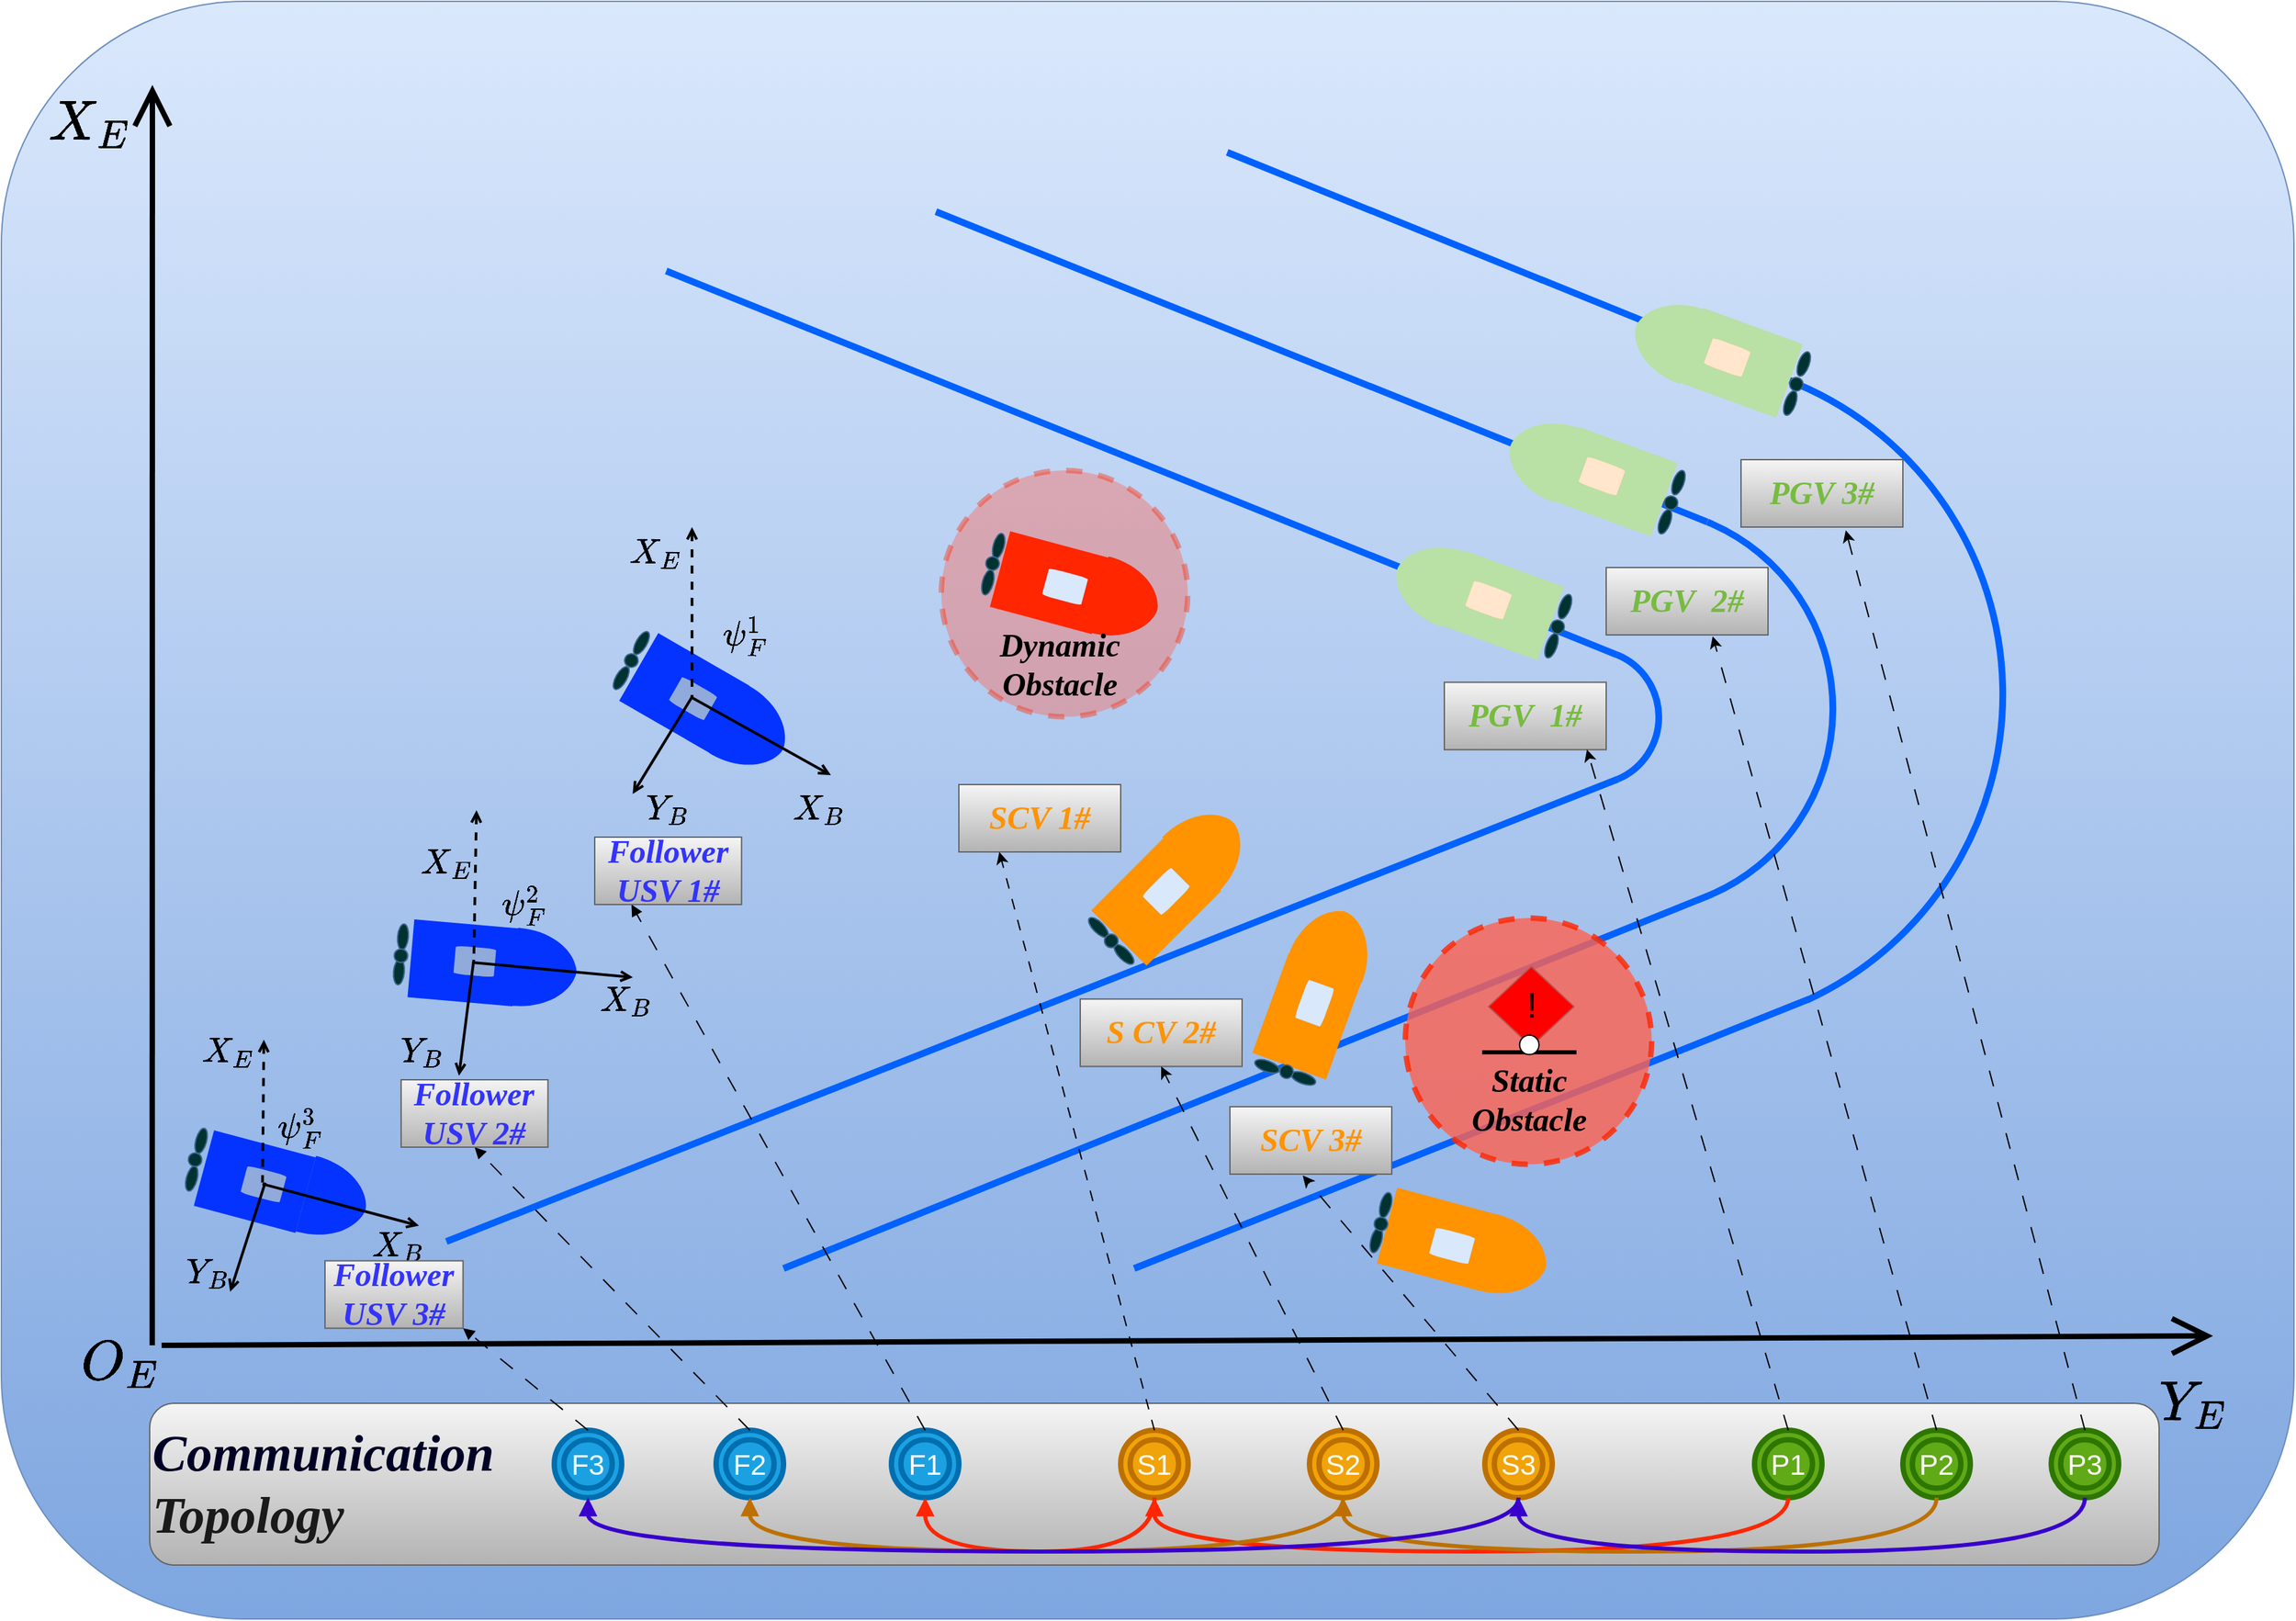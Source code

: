 <mxfile version="28.2.7">
  <diagram name="第 1 页" id="LuuQsLHYepFLeTQ4PckM">
    <mxGraphModel dx="2920" dy="2520" grid="1" gridSize="10" guides="0" tooltips="1" connect="1" arrows="1" fold="1" page="1" pageScale="1" pageWidth="827" pageHeight="1169" math="1" shadow="0">
      <root>
        <mxCell id="0" />
        <mxCell id="1" parent="0" />
        <mxCell id="cSM2NIHjpYUH7VCw-j5B-1" value="" style="rounded=1;whiteSpace=wrap;html=1;fillColor=#dae8fc;gradientColor=#7ea6e0;strokeColor=#6c8ebf;" vertex="1" parent="1">
          <mxGeometry x="-30" y="1140" width="1700" height="1200" as="geometry" />
        </mxCell>
        <mxCell id="RE1vsZJk9F45qvtvVj4A-274" value="&lt;font style=&quot;font-size: 38px;&quot;&gt;&lt;font face=&quot;Times New Roman&quot; color=&quot;#000025&quot;&gt;&lt;span style=&quot;caret-color: rgb(51, 51, 255);&quot;&gt;&lt;b&gt;&lt;i&gt;Communication&lt;/i&gt;&lt;/b&gt;&lt;/span&gt;&lt;/font&gt;&lt;br&gt;&lt;/font&gt;&lt;div&gt;&lt;i style=&quot;font-family: &amp;quot;Times New Roman&amp;quot;; font-variant-caps: normal; font-weight: 400; letter-spacing: normal; text-indent: 0px; text-transform: none; white-space: normal; word-spacing: 0px; -webkit-text-stroke-width: 0px; text-decoration: none;&quot;&gt;&lt;b&gt;&lt;font style=&quot;color: light-dark(rgb(26, 26, 26), rgb(237, 237, 237)); font-size: 38px;&quot;&gt;Topology&lt;/font&gt;&lt;/b&gt;&lt;/i&gt;&lt;/div&gt;" style="rounded=1;whiteSpace=wrap;html=1;align=left;fillColor=#f5f5f5;gradientColor=#b3b3b3;strokeColor=#666666;" parent="1" vertex="1">
          <mxGeometry x="80" y="2180" width="1490" height="120" as="geometry" />
        </mxCell>
        <UserObject label="" tags="连接线" id="QabODWYc-xTbxn0SH4q3-36">
          <mxCell style="vsdxID=230;edgeStyle=none;startArrow=none;endArrow=open;startSize=22;endSize=22;strokeWidth=4;strokeColor=#000000;spacingTop=0;spacingBottom=0;spacingLeft=0;spacingRight=0;verticalAlign=middle;html=1;labelBackgroundColor=#ffffff;rounded=0;" parent="1" edge="1">
            <mxGeometry relative="1" as="geometry">
              <Array as="points" />
              <mxPoint x="81.86" y="2137" as="sourcePoint" />
              <mxPoint x="82" y="1202" as="targetPoint" />
            </mxGeometry>
          </mxCell>
        </UserObject>
        <UserObject label="" tags="连接线" id="QabODWYc-xTbxn0SH4q3-37">
          <mxCell style="vsdxID=231;edgeStyle=none;startArrow=none;endArrow=open;startSize=22;endSize=22;strokeWidth=4;strokeColor=#000000;spacingTop=0;spacingBottom=0;spacingLeft=0;spacingRight=0;verticalAlign=middle;html=1;labelBackgroundColor=#FFFFFF;rounded=0;" parent="1" edge="1">
            <mxGeometry relative="1" as="geometry">
              <Array as="points" />
              <mxPoint x="88.86" y="2137" as="sourcePoint" />
              <mxPoint x="1610" y="2130" as="targetPoint" />
            </mxGeometry>
          </mxCell>
        </UserObject>
        <mxCell id="RE1vsZJk9F45qvtvVj4A-2" value="&lt;font style=&quot;font-size: 35px;&quot;&gt;\(X_{E}\)&lt;/font&gt;" style="text;html=1;align=center;verticalAlign=middle;whiteSpace=wrap;rounded=0;fontSize=22;fontStyle=1" parent="1" vertex="1">
          <mxGeometry x="10" y="1210" width="50" height="40" as="geometry" />
        </mxCell>
        <mxCell id="RE1vsZJk9F45qvtvVj4A-3" value="&lt;font style=&quot;font-size: 35px;&quot;&gt;\(O_{E}\)&lt;/font&gt;" style="text;html=1;align=center;verticalAlign=middle;whiteSpace=wrap;rounded=0;fontSize=22;fontStyle=1" parent="1" vertex="1">
          <mxGeometry x="33" y="2130" width="50" height="40" as="geometry" />
        </mxCell>
        <mxCell id="RE1vsZJk9F45qvtvVj4A-4" value="&lt;font style=&quot;font-size: 35px;&quot;&gt;\(Y_{E}\)&lt;/font&gt;" style="text;html=1;align=center;verticalAlign=middle;whiteSpace=wrap;rounded=0;fontSize=22;fontStyle=1" parent="1" vertex="1">
          <mxGeometry x="1570" y="2160" width="50" height="40" as="geometry" />
        </mxCell>
        <mxCell id="RE1vsZJk9F45qvtvVj4A-75" value="" style="group" parent="1" vertex="1" connectable="0">
          <mxGeometry x="590" y="1190" width="910.843" height="930.282" as="geometry" />
        </mxCell>
        <mxCell id="RE1vsZJk9F45qvtvVj4A-56" value="" style="verticalLabelPosition=bottom;verticalAlign=top;html=1;shape=mxgraph.basic.arc;startAngle=0.062;endAngle=0.436;fillColor=light-dark(#0433ff, #ededed);strokeColor=light-dark(#0061FF,#EDEDED);strokeWidth=5;" parent="RE1vsZJk9F45qvtvVj4A-75" vertex="1">
          <mxGeometry x="509" y="431" width="100" height="100" as="geometry" />
        </mxCell>
        <mxCell id="RE1vsZJk9F45qvtvVj4A-63" value="" style="verticalLabelPosition=bottom;verticalAlign=top;html=1;shape=mxgraph.basic.arc;startAngle=0.062;endAngle=0.439;fillColor=light-dark(#0433ff, #ededed);strokeColor=light-dark(#0061FF,#EDEDED);strokeWidth=5;" parent="RE1vsZJk9F45qvtvVj4A-75" vertex="1">
          <mxGeometry x="438.07" y="325" width="300" height="300" as="geometry" />
        </mxCell>
        <mxCell id="RE1vsZJk9F45qvtvVj4A-64" value="" style="verticalLabelPosition=bottom;verticalAlign=top;html=1;shape=mxgraph.basic.arc;startAngle=0.064;endAngle=0.431;fillColor=light-dark(#0433ff, #ededed);strokeColor=light-dark(#0061FF,#EDEDED);strokeWidth=5;" parent="RE1vsZJk9F45qvtvVj4A-75" vertex="1">
          <mxGeometry x="364.07" y="214" width="500" height="500" as="geometry" />
        </mxCell>
        <mxCell id="RE1vsZJk9F45qvtvVj4A-65" value="" style="endArrow=none;html=1;rounded=0;strokeWidth=5;strokeColor=light-dark(#0061ff, #ededed);" parent="RE1vsZJk9F45qvtvVj4A-75" edge="1">
          <mxGeometry width="50" height="50" relative="1" as="geometry">
            <mxPoint x="-127" y="150" as="sourcePoint" />
            <mxPoint x="578" y="434.8" as="targetPoint" />
          </mxGeometry>
        </mxCell>
        <mxCell id="RE1vsZJk9F45qvtvVj4A-69" value="" style="endArrow=none;html=1;rounded=0;strokeWidth=5;strokeColor=light-dark(#0061ff, #ededed);" parent="RE1vsZJk9F45qvtvVj4A-75" edge="1">
          <mxGeometry width="50" height="50" relative="1" as="geometry">
            <mxPoint x="578.61" y="527" as="sourcePoint" />
            <mxPoint x="-290" y="870" as="targetPoint" />
          </mxGeometry>
        </mxCell>
        <mxCell id="RE1vsZJk9F45qvtvVj4A-70" value="" style="endArrow=none;html=1;rounded=0;strokeWidth=5;strokeColor=light-dark(#0061FF,#EDEDED);" parent="RE1vsZJk9F45qvtvVj4A-75" edge="1">
          <mxGeometry width="50" height="50" relative="1" as="geometry">
            <mxPoint x="73" y="106" as="sourcePoint" />
            <mxPoint x="644.91" y="336.2" as="targetPoint" />
          </mxGeometry>
        </mxCell>
        <mxCell id="RE1vsZJk9F45qvtvVj4A-71" value="" style="endArrow=none;html=1;rounded=0;strokeWidth=5;strokeColor=light-dark(#0061FF,#EDEDED);" parent="RE1vsZJk9F45qvtvVj4A-75" edge="1">
          <mxGeometry width="50" height="50" relative="1" as="geometry">
            <mxPoint x="644.91" y="613.8" as="sourcePoint" />
            <mxPoint x="-40" y="890" as="targetPoint" />
          </mxGeometry>
        </mxCell>
        <mxCell id="RE1vsZJk9F45qvtvVj4A-72" value="" style="endArrow=none;html=1;rounded=0;strokeWidth=5;strokeColor=light-dark(#0061FF,#EDEDED);" parent="RE1vsZJk9F45qvtvVj4A-75" edge="1">
          <mxGeometry width="50" height="50" relative="1" as="geometry">
            <mxPoint x="289" y="62" as="sourcePoint" />
            <mxPoint x="712.91" y="233.9" as="targetPoint" />
          </mxGeometry>
        </mxCell>
        <mxCell id="RE1vsZJk9F45qvtvVj4A-73" value="" style="endArrow=none;html=1;rounded=0;strokeWidth=5;strokeColor=light-dark(#0061FF,#EDEDED);" parent="RE1vsZJk9F45qvtvVj4A-75" edge="1">
          <mxGeometry width="50" height="50" relative="1" as="geometry">
            <mxPoint x="720.3" y="690.2" as="sourcePoint" />
            <mxPoint x="220" y="890" as="targetPoint" />
          </mxGeometry>
        </mxCell>
        <mxCell id="RE1vsZJk9F45qvtvVj4A-100" value="" style="group;opacity=60;" parent="RE1vsZJk9F45qvtvVj4A-75" vertex="1" connectable="0">
          <mxGeometry x="421" y="630" width="200" height="200" as="geometry" />
        </mxCell>
        <mxCell id="RE1vsZJk9F45qvtvVj4A-95" value="" style="ellipse;whiteSpace=wrap;html=1;aspect=fixed;strokeColor=light-dark(#ff2600, #ededed);strokeWidth=4;fillColor=light-dark(#ff6251, #ededed);dashed=1;opacity=80;" parent="RE1vsZJk9F45qvtvVj4A-100" vertex="1">
          <mxGeometry width="182.741" height="182.741" as="geometry" />
        </mxCell>
        <mxCell id="RE1vsZJk9F45qvtvVj4A-286" value="&lt;i style=&quot;font-family: &amp;quot;Times New Roman&amp;quot;; font-size: 24px; font-variant-caps: normal; font-weight: 400; letter-spacing: normal; text-indent: 0px; text-transform: none; white-space: normal; word-spacing: 0px; -webkit-text-stroke-width: 0px; text-decoration: none;&quot;&gt;&lt;b&gt;Static Obstacle&lt;/b&gt;&lt;/i&gt;" style="text;whiteSpace=wrap;html=1;align=center;fontColor=default;" parent="RE1vsZJk9F45qvtvVj4A-100" vertex="1">
          <mxGeometry x="37.3" y="100" width="110" height="70" as="geometry" />
        </mxCell>
        <mxCell id="RS64-eaq9OyjjuRPVzPr-1" value="" style="group" parent="RE1vsZJk9F45qvtvVj4A-100" vertex="1" connectable="0">
          <mxGeometry x="57" y="36" width="70" height="70" as="geometry" />
        </mxCell>
        <mxCell id="RS64-eaq9OyjjuRPVzPr-2" value="" style="endArrow=none;html=1;rounded=0;fontFamily=Helvetica;fontSize=12;fontColor=default;strokeWidth=3;" parent="RS64-eaq9OyjjuRPVzPr-1" edge="1">
          <mxGeometry width="50" height="50" relative="1" as="geometry">
            <mxPoint y="63.636" as="sourcePoint" />
            <mxPoint x="70" y="63.636" as="targetPoint" />
          </mxGeometry>
        </mxCell>
        <mxCell id="RS64-eaq9OyjjuRPVzPr-3" value="" style="rhombus;whiteSpace=wrap;html=1;pointerEvents=0;align=center;verticalAlign=top;fontFamily=Helvetica;fontSize=12;fillColor=#FF0000;strokeColor=#b85450;" parent="RS64-eaq9OyjjuRPVzPr-1" vertex="1">
          <mxGeometry x="4.795" width="63.288" height="59.394" as="geometry" />
        </mxCell>
        <mxCell id="RS64-eaq9OyjjuRPVzPr-4" value="" style="ellipse;whiteSpace=wrap;html=1;aspect=fixed;pointerEvents=0;align=center;verticalAlign=top;fontFamily=Helvetica;fontSize=12;fontColor=default;fillColor=default;gradientColor=none;" parent="RS64-eaq9OyjjuRPVzPr-1" vertex="1">
          <mxGeometry x="27.808" y="50.909" width="14.384" height="14.384" as="geometry" />
        </mxCell>
        <mxCell id="RS64-eaq9OyjjuRPVzPr-6" value="&lt;font style=&quot;font-size: 27px;&quot;&gt;!&lt;/font&gt;" style="text;html=1;align=center;verticalAlign=middle;whiteSpace=wrap;rounded=0;" parent="RS64-eaq9OyjjuRPVzPr-1" vertex="1">
          <mxGeometry x="22" y="14" width="30" height="30" as="geometry" />
        </mxCell>
        <mxCell id="RE1vsZJk9F45qvtvVj4A-180" value="" style="group;rotation=0;" parent="RE1vsZJk9F45qvtvVj4A-75" vertex="1" connectable="0">
          <mxGeometry x="186.0" y="538.998" width="182.0" height="150.002" as="geometry" />
        </mxCell>
        <mxCell id="RE1vsZJk9F45qvtvVj4A-181" style="vsdxID=272;rotation=45;fillColor=light-dark(#ff9300, #512d2b);shape=stencil(lZPRcoMgEEW/hkeZZdERntPkP5gElamVDJrG/H2xUBQzk2ne2OWwFy67hB/GTl01QRgnZz/13VymjvAPgmiGTjsz+RXhR8IPjXW6dfY2XEJ8VQu5rL7s91JhDueAAi6HEB4hwQB+41OgzzcXcJZ4FvmYkZIyGVIzRigSMZSCchEJnhMxlDWt6peyuWYpqRS5JvPXYLkuA4os1y1LWuXSQKXcKit39rtuTlXrcDFw0SCskmURqqpUdFcT5kLNZiycndRk7JA9pleu1YXXK5petdnWeNf6ukmzV94IoELm/mxfjvm/Jne2HvI9899/WU+w57/G1CB/djzwuWf4SolcfdeKvRneaNz3aL9YJ6QxfR8GbLu/nyifCtPIjz8=);strokeColor=light-dark(#ff9300, #d7817e);strokeWidth=0;spacingTop=-3;spacingBottom=-3;spacingLeft=-3;spacingRight=-3;points=[];labelBackgroundColor=none;rounded=0;html=1;whiteSpace=wrap;" parent="RE1vsZJk9F45qvtvVj4A-180" vertex="1">
          <mxGeometry x="62" y="13" width="58.12" height="45" as="geometry" />
        </mxCell>
        <mxCell id="RE1vsZJk9F45qvtvVj4A-182" style="vsdxID=273;rotation=45;fillColor=light-dark(#ff9300, #512d2b);shape=stencil(nZBRDoQgDERP03+WHsHFe5iISyOCQdT19kIaIxq//Jtp3zTpAFaTaUYNUkwx+F6v1EYD+AUpyRkdKCYFqACrzgf9C352LfuxyWRWg1/yhT/nRE5IsZWuZtCSK8CPeI0e/hF+jV7AJM4PO7KWCyr390bSiNtEtQM=);strokeColor=light-dark(#ff9300, #d7817e);strokeWidth=0;spacingTop=-3;spacingBottom=-3;spacingLeft=-3;spacingRight=-3;points=[];labelBackgroundColor=none;rounded=0;html=1;whiteSpace=wrap;" parent="RE1vsZJk9F45qvtvVj4A-180" vertex="1">
          <mxGeometry x="21" y="39" width="58" height="78" as="geometry" />
        </mxCell>
        <mxCell id="RE1vsZJk9F45qvtvVj4A-183" style="vsdxID=274;rotation=45;fillColor=#dae8fc;shape=stencil(tZTbUsMgEIafhsswHJPmWut7MC1tGWPSIamNby+RhWSjrTqjd7B8sP8eWCIf+pM5WyJYP/ju2V7dfjgR+UiEcO3JejeEFZFbIh8OnbdH313afdyfzUROq5fudXphjPdqTXU13RLsLVrYx+4pwruLjzTP+KYEHEyMljxaRgFQSbkGCEyccvAyygwpBZBMUFktnRu/C6celGrKgfegNJhUehUerWmNgglIJQEpzOj6wneDGVzXLoNljfFHWwR/xaExR3TUX609L8z8Xno4Yzg5SlEtcXZmBgxlTdkqOTMj18xPPW/KnK9cl4rqzaou6VouSxBcY9+JAc+Naxf9E0rAUcZX9FqnoEpiobMEgRKfJC4DkZi4lRwskZGvO+JGl4nPXVZr1GUy1zTFTEX6Av/QZFggD79EYoV6ritAKgtCn/qv5N3ph2/mya/gsJjH1sE1TZx6y/P1mAumOCLl9h0=);strokeColor=#6c8ebf;strokeWidth=0;spacingTop=-3;spacingBottom=-3;spacingLeft=-3;spacingRight=-3;points=[];labelBackgroundColor=none;rounded=0;html=1;whiteSpace=wrap;" parent="RE1vsZJk9F45qvtvVj4A-180" vertex="1">
          <mxGeometry x="47" y="56" width="21" height="30" as="geometry" />
        </mxCell>
        <mxCell id="RE1vsZJk9F45qvtvVj4A-184" style="vsdxID=275;fillColor=none;gradientColor=none;strokeColor=none;strokeWidth=2;points=[];labelBackgroundColor=none;rounded=0;html=1;whiteSpace=wrap;rotation=-15;" parent="RE1vsZJk9F45qvtvVj4A-180" vertex="1">
          <mxGeometry x="4" y="89" width="26" height="39" as="geometry" />
        </mxCell>
        <mxCell id="RE1vsZJk9F45qvtvVj4A-185" style="vsdxID=276;rotation=45;fillColor=#003232;gradientColor=none;shape=stencil(vVFBDgIhDHwNRxKE+IJ1/Ufjll0iLpuCLv5eSDWKevLgbaYznTatMF2cYEGhVUwUjri6IU3C7ITWbp6QXCpImF6YzgbCkcJ5HpgvUJ0VncKlJmTuU7VDqyuzLdM9O4EORaLcaIpa7yNoo75GqSwhuygpJEguzM1UDzSiLGOk9TDec1iKK+LyUf5lsf+tVcDzzNZ5z1961d/fUkr8UtPfAA==);strokeColor=#3c668c;points=[[0.5,0,0],[0.5,0.5,0],[0.5,0.5,0],[0.5,0.5,0],[1,0.5,0]];labelBackgroundColor=none;rounded=0;html=1;whiteSpace=wrap;" parent="RE1vsZJk9F45qvtvVj4A-184" vertex="1">
          <mxGeometry x="13" y="25" width="19" height="8" as="geometry" />
        </mxCell>
        <mxCell id="RE1vsZJk9F45qvtvVj4A-186" style="vsdxID=277;rotation=45;fillColor=#003232;gradientColor=none;shape=stencil(vVFBDgIhDHwNRxKE+IJ1/Ufjll0iLpuCLv5eSDWKevLgbaYznTatMF2cYEGhVUwUjri6IU3C7ITWbp6QXCpImF6YzgbCkcJ5HpgvUJ0VncKlJmTuU7VDqyuzLdM9O4EORaLcaIpa7yNoo75GqSwhuygpJEguzM1UDzSiLGOk9TDec1iKK+LyUf5lsf+tVcDzzNZ5z1961d/fUkr8UtPfAA==);strokeColor=#3c668c;points=[[0.5,0,0],[0.5,0.5,0],[0.5,0.5,0],[0.5,0.5,0],[1,0.5,0]];labelBackgroundColor=none;rounded=0;html=1;whiteSpace=wrap;" parent="RE1vsZJk9F45qvtvVj4A-184" vertex="1">
          <mxGeometry x="-6" y="5" width="19" height="8" as="geometry" />
        </mxCell>
        <mxCell id="RE1vsZJk9F45qvtvVj4A-187" style="vsdxID=278;rotation=45;fillColor=#003232;gradientColor=none;shape=stencil(vVHLDsIgEPwajiQU4hfU+h8bu7RELM2CFv9eyMZYjCcP3mZ2Zh/ZEaaPM6wotIqJwgU3N6ZZmKPQ2i0zkksFCTMI09tAOFG4LSPzFaqzomu41wmZ+1Tt0OrB7MD0xE6gc5EoN5qi1vsa1Kmvo1SWkF2UFBIkF5ZmqweaUJY10nqYGiluiOuu3P182P/OKuD9Zuu855T2+mcspcSRmuEJ);strokeColor=#3c668c;points=[[0.5,0,0],[0.5,0.5,0],[0.5,0.5,0],[0.5,0.5,0],[1,0.5,0],[0.15,0.85,0],[0.85,0.85,0],[0.85,0.15,0],[0.15,0.15,0]];labelBackgroundColor=none;rounded=0;html=1;whiteSpace=wrap;" parent="RE1vsZJk9F45qvtvVj4A-184" vertex="1">
          <mxGeometry x="8" y="14" width="10" height="10" as="geometry" />
        </mxCell>
        <mxCell id="RE1vsZJk9F45qvtvVj4A-188" value="" style="group;rotation=-25;" parent="RE1vsZJk9F45qvtvVj4A-75" vertex="1" connectable="0">
          <mxGeometry x="293" y="620.0" width="127.842" height="130.139" as="geometry" />
        </mxCell>
        <mxCell id="RE1vsZJk9F45qvtvVj4A-189" style="vsdxID=272;rotation=20;fillColor=light-dark(#ff9300, #512d2b);shape=stencil(lZPRcoMgEEW/hkeZZdERntPkP5gElamVDJrG/H2xUBQzk2ne2OWwFy67hB/GTl01QRgnZz/13VymjvAPgmiGTjsz+RXhR8IPjXW6dfY2XEJ8VQu5rL7s91JhDueAAi6HEB4hwQB+41OgzzcXcJZ4FvmYkZIyGVIzRigSMZSCchEJnhMxlDWt6peyuWYpqRS5JvPXYLkuA4os1y1LWuXSQKXcKit39rtuTlXrcDFw0SCskmURqqpUdFcT5kLNZiycndRk7JA9pleu1YXXK5petdnWeNf6ukmzV94IoELm/mxfjvm/Jne2HvI9899/WU+w57/G1CB/djzwuWf4SolcfdeKvRneaNz3aL9YJ6QxfR8GbLu/nyifCtPIjz8=);strokeColor=light-dark(#ff9300, #d7817e);strokeWidth=0;spacingTop=-3;spacingBottom=-3;spacingLeft=-3;spacingRight=-3;points=[];labelBackgroundColor=none;rounded=0;html=1;whiteSpace=wrap;" parent="RE1vsZJk9F45qvtvVj4A-188" vertex="1">
          <mxGeometry x="47" y="4" width="58.12" height="45" as="geometry" />
        </mxCell>
        <mxCell id="RE1vsZJk9F45qvtvVj4A-190" style="vsdxID=273;rotation=20;fillColor=light-dark(#ff9300, #512d2b);shape=stencil(nZBRDoQgDERP03+WHsHFe5iISyOCQdT19kIaIxq//Jtp3zTpAFaTaUYNUkwx+F6v1EYD+AUpyRkdKCYFqACrzgf9C352LfuxyWRWg1/yhT/nRE5IsZWuZtCSK8CPeI0e/hF+jV7AJM4PO7KWCyr390bSiNtEtQM=);strokeColor=light-dark(#ff9300, #d7817e);strokeWidth=0;spacingTop=-3;spacingBottom=-3;spacingLeft=-3;spacingRight=-3;points=[];labelBackgroundColor=none;rounded=0;html=1;whiteSpace=wrap;" parent="RE1vsZJk9F45qvtvVj4A-188" vertex="1">
          <mxGeometry x="26" y="44" width="58" height="78" as="geometry" />
        </mxCell>
        <mxCell id="RE1vsZJk9F45qvtvVj4A-191" style="vsdxID=274;rotation=20;fillColor=#dae8fc;shape=stencil(tZTbUsMgEIafhsswHJPmWut7MC1tGWPSIamNby+RhWSjrTqjd7B8sP8eWCIf+pM5WyJYP/ju2V7dfjgR+UiEcO3JejeEFZFbIh8OnbdH313afdyfzUROq5fudXphjPdqTXU13RLsLVrYx+4pwruLjzTP+KYEHEyMljxaRgFQSbkGCEyccvAyygwpBZBMUFktnRu/C6celGrKgfegNJhUehUerWmNgglIJQEpzOj6wneDGVzXLoNljfFHWwR/xaExR3TUX609L8z8Xno4Yzg5SlEtcXZmBgxlTdkqOTMj18xPPW/KnK9cl4rqzaou6VouSxBcY9+JAc+Naxf9E0rAUcZX9FqnoEpiobMEgRKfJC4DkZi4lRwskZGvO+JGl4nPXVZr1GUy1zTFTEX6Av/QZFggD79EYoV6ritAKgtCn/qv5N3ph2/mya/gsJjH1sE1TZx6y/P1mAumOCLl9h0=);strokeColor=#6c8ebf;strokeWidth=0;spacingTop=-3;spacingBottom=-3;spacingLeft=-3;spacingRight=-3;points=[];labelBackgroundColor=none;rounded=0;html=1;whiteSpace=wrap;" parent="RE1vsZJk9F45qvtvVj4A-188" vertex="1">
          <mxGeometry x="50" y="58" width="21" height="30" as="geometry" />
        </mxCell>
        <mxCell id="RE1vsZJk9F45qvtvVj4A-192" style="vsdxID=275;fillColor=none;gradientColor=none;strokeColor=none;strokeWidth=2;points=[];labelBackgroundColor=none;rounded=0;html=1;whiteSpace=wrap;rotation=-40;" parent="RE1vsZJk9F45qvtvVj4A-188" vertex="1">
          <mxGeometry x="27" y="105" width="26" height="39" as="geometry" />
        </mxCell>
        <mxCell id="RE1vsZJk9F45qvtvVj4A-193" style="vsdxID=276;rotation=20;fillColor=#003232;gradientColor=none;shape=stencil(vVFBDgIhDHwNRxKE+IJ1/Ufjll0iLpuCLv5eSDWKevLgbaYznTatMF2cYEGhVUwUjri6IU3C7ITWbp6QXCpImF6YzgbCkcJ5HpgvUJ0VncKlJmTuU7VDqyuzLdM9O4EORaLcaIpa7yNoo75GqSwhuygpJEguzM1UDzSiLGOk9TDec1iKK+LyUf5lsf+tVcDzzNZ5z1961d/fUkr8UtPfAA==);strokeColor=#3c668c;points=[[0.5,0,0],[0.5,0.5,0],[0.5,0.5,0],[0.5,0.5,0],[1,0.5,0]];labelBackgroundColor=none;rounded=0;html=1;whiteSpace=wrap;" parent="RE1vsZJk9F45qvtvVj4A-192" vertex="1">
          <mxGeometry x="16" y="20" width="19" height="8" as="geometry" />
        </mxCell>
        <mxCell id="RE1vsZJk9F45qvtvVj4A-194" style="vsdxID=277;rotation=20;fillColor=#003232;gradientColor=none;shape=stencil(vVFBDgIhDHwNRxKE+IJ1/Ufjll0iLpuCLv5eSDWKevLgbaYznTatMF2cYEGhVUwUjri6IU3C7ITWbp6QXCpImF6YzgbCkcJ5HpgvUJ0VncKlJmTuU7VDqyuzLdM9O4EORaLcaIpa7yNoo75GqSwhuygpJEguzM1UDzSiLGOk9TDec1iKK+LyUf5lsf+tVcDzzNZ5z1961d/fUkr8UtPfAA==);strokeColor=#3c668c;points=[[0.5,0,0],[0.5,0.5,0],[0.5,0.5,0],[0.5,0.5,0],[1,0.5,0]];labelBackgroundColor=none;rounded=0;html=1;whiteSpace=wrap;" parent="RE1vsZJk9F45qvtvVj4A-192" vertex="1">
          <mxGeometry x="-11" y="11" width="19" height="8" as="geometry" />
        </mxCell>
        <mxCell id="RE1vsZJk9F45qvtvVj4A-195" style="vsdxID=278;rotation=20;fillColor=#003232;gradientColor=none;shape=stencil(vVHLDsIgEPwajiQU4hfU+h8bu7RELM2CFv9eyMZYjCcP3mZ2Zh/ZEaaPM6wotIqJwgU3N6ZZmKPQ2i0zkksFCTMI09tAOFG4LSPzFaqzomu41wmZ+1Tt0OrB7MD0xE6gc5EoN5qi1vsa1Kmvo1SWkF2UFBIkF5ZmqweaUJY10nqYGiluiOuu3P182P/OKuD9Zuu855T2+mcspcSRmuEJ);strokeColor=#3c668c;points=[[0.5,0,0],[0.5,0.5,0],[0.5,0.5,0],[0.5,0.5,0],[1,0.5,0],[0.15,0.85,0],[0.85,0.85,0],[0.85,0.15,0],[0.15,0.15,0]];labelBackgroundColor=none;rounded=0;html=1;whiteSpace=wrap;" parent="RE1vsZJk9F45qvtvVj4A-192" vertex="1">
          <mxGeometry x="8" y="14" width="10" height="10" as="geometry" />
        </mxCell>
        <mxCell id="RE1vsZJk9F45qvtvVj4A-196" value="" style="group;rotation=60;" parent="RE1vsZJk9F45qvtvVj4A-75" vertex="1" connectable="0">
          <mxGeometry x="400.001" y="810.003" width="127.842" height="130.139" as="geometry" />
        </mxCell>
        <mxCell id="RE1vsZJk9F45qvtvVj4A-197" style="vsdxID=272;rotation=105;fillColor=light-dark(#ff9300, #512d2b);shape=stencil(lZPRcoMgEEW/hkeZZdERntPkP5gElamVDJrG/H2xUBQzk2ne2OWwFy67hB/GTl01QRgnZz/13VymjvAPgmiGTjsz+RXhR8IPjXW6dfY2XEJ8VQu5rL7s91JhDueAAi6HEB4hwQB+41OgzzcXcJZ4FvmYkZIyGVIzRigSMZSCchEJnhMxlDWt6peyuWYpqRS5JvPXYLkuA4os1y1LWuXSQKXcKit39rtuTlXrcDFw0SCskmURqqpUdFcT5kLNZiycndRk7JA9pleu1YXXK5petdnWeNf6ukmzV94IoELm/mxfjvm/Jne2HvI9899/WU+w57/G1CB/djzwuWf4SolcfdeKvRneaNz3aL9YJ6QxfR8GbLu/nyifCtPIjz8=);strokeColor=light-dark(#ff9300, #d7817e);strokeWidth=0;spacingTop=-3;spacingBottom=-3;spacingLeft=-3;spacingRight=-3;points=[];labelBackgroundColor=none;rounded=0;html=1;whiteSpace=wrap;" parent="RE1vsZJk9F45qvtvVj4A-196" vertex="1">
          <mxGeometry x="74" y="51" width="58.12" height="45" as="geometry" />
        </mxCell>
        <mxCell id="RE1vsZJk9F45qvtvVj4A-198" style="vsdxID=273;rotation=105;fillColor=light-dark(#ff9300, #512d2b);shape=stencil(nZBRDoQgDERP03+WHsHFe5iISyOCQdT19kIaIxq//Jtp3zTpAFaTaUYNUkwx+F6v1EYD+AUpyRkdKCYFqACrzgf9C352LfuxyWRWg1/yhT/nRE5IsZWuZtCSK8CPeI0e/hF+jV7AJM4PO7KWCyr390bSiNtEtQM=);strokeColor=light-dark(#ff9300, #d7817e);strokeWidth=0;spacingTop=-3;spacingBottom=-3;spacingLeft=-3;spacingRight=-3;points=[];labelBackgroundColor=none;rounded=0;html=1;whiteSpace=wrap;" parent="RE1vsZJk9F45qvtvVj4A-196" vertex="1">
          <mxGeometry x="16" y="19" width="58" height="78" as="geometry" />
        </mxCell>
        <mxCell id="RE1vsZJk9F45qvtvVj4A-199" style="vsdxID=274;rotation=105;fillColor=#dae8fc;shape=stencil(tZTbUsMgEIafhsswHJPmWut7MC1tGWPSIamNby+RhWSjrTqjd7B8sP8eWCIf+pM5WyJYP/ju2V7dfjgR+UiEcO3JejeEFZFbIh8OnbdH313afdyfzUROq5fudXphjPdqTXU13RLsLVrYx+4pwruLjzTP+KYEHEyMljxaRgFQSbkGCEyccvAyygwpBZBMUFktnRu/C6celGrKgfegNJhUehUerWmNgglIJQEpzOj6wneDGVzXLoNljfFHWwR/xaExR3TUX609L8z8Xno4Yzg5SlEtcXZmBgxlTdkqOTMj18xPPW/KnK9cl4rqzaou6VouSxBcY9+JAc+Naxf9E0rAUcZX9FqnoEpiobMEgRKfJC4DkZi4lRwskZGvO+JGl4nPXVZr1GUy1zTFTEX6Av/QZFggD79EYoV6ritAKgtCn/qv5N3ph2/mya/gsJjH1sE1TZx6y/P1mAumOCLl9h0=);strokeColor=#6c8ebf;strokeWidth=0;spacingTop=-3;spacingBottom=-3;spacingLeft=-3;spacingRight=-3;points=[];labelBackgroundColor=none;rounded=0;html=1;whiteSpace=wrap;" parent="RE1vsZJk9F45qvtvVj4A-196" vertex="1">
          <mxGeometry x="45" y="48" width="21" height="30" as="geometry" />
        </mxCell>
        <mxCell id="RE1vsZJk9F45qvtvVj4A-200" style="vsdxID=275;fillColor=none;gradientColor=none;strokeColor=none;strokeWidth=2;points=[];labelBackgroundColor=none;rounded=0;html=1;whiteSpace=wrap;rotation=45;" parent="RE1vsZJk9F45qvtvVj4A-196" vertex="1">
          <mxGeometry x="-10" y="28" width="26" height="39" as="geometry" />
        </mxCell>
        <mxCell id="RE1vsZJk9F45qvtvVj4A-201" style="vsdxID=276;rotation=105;fillColor=#003232;gradientColor=none;shape=stencil(vVFBDgIhDHwNRxKE+IJ1/Ufjll0iLpuCLv5eSDWKevLgbaYznTatMF2cYEGhVUwUjri6IU3C7ITWbp6QXCpImF6YzgbCkcJ5HpgvUJ0VncKlJmTuU7VDqyuzLdM9O4EORaLcaIpa7yNoo75GqSwhuygpJEguzM1UDzSiLGOk9TDec1iKK+LyUf5lsf+tVcDzzNZ5z1961d/fUkr8UtPfAA==);strokeColor=#3c668c;points=[[0.5,0,0],[0.5,0.5,0],[0.5,0.5,0],[0.5,0.5,0],[1,0.5,0]];labelBackgroundColor=none;rounded=0;html=1;whiteSpace=wrap;" parent="RE1vsZJk9F45qvtvVj4A-200" vertex="1">
          <mxGeometry y="27" width="19" height="8" as="geometry" />
        </mxCell>
        <mxCell id="RE1vsZJk9F45qvtvVj4A-202" style="vsdxID=277;rotation=105;fillColor=#003232;gradientColor=none;shape=stencil(vVFBDgIhDHwNRxKE+IJ1/Ufjll0iLpuCLv5eSDWKevLgbaYznTatMF2cYEGhVUwUjri6IU3C7ITWbp6QXCpImF6YzgbCkcJ5HpgvUJ0VncKlJmTuU7VDqyuzLdM9O4EORaLcaIpa7yNoo75GqSwhuygpJEguzM1UDzSiLGOk9TDec1iKK+LyUf5lsf+tVcDzzNZ5z1961d/fUkr8UtPfAA==);strokeColor=#3c668c;points=[[0.5,0,0],[0.5,0.5,0],[0.5,0.5,0],[0.5,0.5,0],[1,0.5,0]];labelBackgroundColor=none;rounded=0;html=1;whiteSpace=wrap;" parent="RE1vsZJk9F45qvtvVj4A-200" vertex="1">
          <mxGeometry x="7" y="1" width="19" height="8" as="geometry" />
        </mxCell>
        <mxCell id="RE1vsZJk9F45qvtvVj4A-203" style="vsdxID=278;rotation=105;fillColor=#003232;gradientColor=none;shape=stencil(vVHLDsIgEPwajiQU4hfU+h8bu7RELM2CFv9eyMZYjCcP3mZ2Zh/ZEaaPM6wotIqJwgU3N6ZZmKPQ2i0zkksFCTMI09tAOFG4LSPzFaqzomu41wmZ+1Tt0OrB7MD0xE6gc5EoN5qi1vsa1Kmvo1SWkF2UFBIkF5ZmqweaUJY10nqYGiluiOuu3P182P/OKuD9Zuu855T2+mcspcSRmuEJ);strokeColor=#3c668c;points=[[0.5,0,0],[0.5,0.5,0],[0.5,0.5,0],[0.5,0.5,0],[1,0.5,0],[0.15,0.85,0],[0.85,0.85,0],[0.85,0.15,0],[0.15,0.15,0]];labelBackgroundColor=none;rounded=0;html=1;whiteSpace=wrap;" parent="RE1vsZJk9F45qvtvVj4A-200" vertex="1">
          <mxGeometry x="8" y="14" width="10" height="10" as="geometry" />
        </mxCell>
        <mxCell id="RE1vsZJk9F45qvtvVj4A-206" value="" style="group;rotation=-115;" parent="RE1vsZJk9F45qvtvVj4A-75" vertex="1" connectable="0">
          <mxGeometry x="411.0" y="324.998" width="127.842" height="130.139" as="geometry" />
        </mxCell>
        <mxCell id="RE1vsZJk9F45qvtvVj4A-207" style="vsdxID=272;rotation=-70;fillColor=light-dark(#B9E0A5,#FF9281);shape=stencil(lZPRcoMgEEW/hkeZZdERntPkP5gElamVDJrG/H2xUBQzk2ne2OWwFy67hB/GTl01QRgnZz/13VymjvAPgmiGTjsz+RXhR8IPjXW6dfY2XEJ8VQu5rL7s91JhDueAAi6HEB4hwQB+41OgzzcXcJZ4FvmYkZIyGVIzRigSMZSCchEJnhMxlDWt6peyuWYpqRS5JvPXYLkuA4os1y1LWuXSQKXcKit39rtuTlXrcDFw0SCskmURqqpUdFcT5kLNZiycndRk7JA9pleu1YXXK5petdnWeNf6ukmzV94IoELm/mxfjvm/Jne2HvI9899/WU+w57/G1CB/djzwuWf4SolcfdeKvRneaNz3aL9YJ6QxfR8GbLu/nyifCtPIjz8=);strokeColor=light-dark(#B9E0A5,#FFACAC);strokeWidth=0;spacingTop=-3;spacingBottom=-3;spacingLeft=-3;spacingRight=-3;points=[];labelBackgroundColor=none;rounded=0;html=1;whiteSpace=wrap;fontColor=#ffffff;" parent="RE1vsZJk9F45qvtvVj4A-206" vertex="1">
          <mxGeometry x="-4" y="31" width="58.12" height="45" as="geometry" />
        </mxCell>
        <mxCell id="RE1vsZJk9F45qvtvVj4A-208" style="vsdxID=273;rotation=-70;fillColor=#B9E0A5;shape=stencil(nZBRDoQgDERP03+WHsHFe5iISyOCQdT19kIaIxq//Jtp3zTpAFaTaUYNUkwx+F6v1EYD+AUpyRkdKCYFqACrzgf9C352LfuxyWRWg1/yhT/nRE5IsZWuZtCSK8CPeI0e/hF+jV7AJM4PO7KWCyr390bSiNtEtQM=);strokeColor=#B9E0A5;strokeWidth=0;spacingTop=-3;spacingBottom=-3;spacingLeft=-3;spacingRight=-3;points=[];labelBackgroundColor=none;rounded=0;html=1;whiteSpace=wrap;fontColor=#ffffff;" parent="RE1vsZJk9F45qvtvVj4A-206" vertex="1">
          <mxGeometry x="52" y="34" width="58" height="78" as="geometry" />
        </mxCell>
        <mxCell id="RE1vsZJk9F45qvtvVj4A-209" style="vsdxID=274;rotation=-70;fillColor=#ffe6cc;shape=stencil(tZTbUsMgEIafhsswHJPmWut7MC1tGWPSIamNby+RhWSjrTqjd7B8sP8eWCIf+pM5WyJYP/ju2V7dfjgR+UiEcO3JejeEFZFbIh8OnbdH313afdyfzUROq5fudXphjPdqTXU13RLsLVrYx+4pwruLjzTP+KYEHEyMljxaRgFQSbkGCEyccvAyygwpBZBMUFktnRu/C6celGrKgfegNJhUehUerWmNgglIJQEpzOj6wneDGVzXLoNljfFHWwR/xaExR3TUX609L8z8Xno4Yzg5SlEtcXZmBgxlTdkqOTMj18xPPW/KnK9cl4rqzaou6VouSxBcY9+JAc+Naxf9E0rAUcZX9FqnoEpiobMEgRKfJC4DkZi4lRwskZGvO+JGl4nPXVZr1GUy1zTFTEX6Av/QZFggD79EYoV6ritAKgtCn/qv5N3ph2/mya/gsJjH1sE1TZx6y/P1mAumOCLl9h0=);strokeColor=#d79b00;strokeWidth=0;spacingTop=-3;spacingBottom=-3;spacingLeft=-3;spacingRight=-3;points=[];labelBackgroundColor=none;rounded=0;html=1;whiteSpace=wrap;" parent="RE1vsZJk9F45qvtvVj4A-206" vertex="1">
          <mxGeometry x="61" y="54" width="21" height="30" as="geometry" />
        </mxCell>
        <mxCell id="RE1vsZJk9F45qvtvVj4A-210" style="vsdxID=275;fillColor=none;gradientColor=none;strokeColor=none;strokeWidth=2;points=[];labelBackgroundColor=none;rounded=0;html=1;whiteSpace=wrap;rotation=-130;" parent="RE1vsZJk9F45qvtvVj4A-206" vertex="1">
          <mxGeometry x="110" y="69" width="26" height="39" as="geometry" />
        </mxCell>
        <mxCell id="RE1vsZJk9F45qvtvVj4A-211" style="vsdxID=276;rotation=-70;fillColor=#003232;gradientColor=none;shape=stencil(vVFBDgIhDHwNRxKE+IJ1/Ufjll0iLpuCLv5eSDWKevLgbaYznTatMF2cYEGhVUwUjri6IU3C7ITWbp6QXCpImF6YzgbCkcJ5HpgvUJ0VncKlJmTuU7VDqyuzLdM9O4EORaLcaIpa7yNoo75GqSwhuygpJEguzM1UDzSiLGOk9TDec1iKK+LyUf5lsf+tVcDzzNZ5z1961d/fUkr8UtPfAA==);strokeColor=#3c668c;points=[[0.5,0,0],[0.5,0.5,0],[0.5,0.5,0],[0.5,0.5,0],[1,0.5,0]];labelBackgroundColor=none;rounded=0;html=1;whiteSpace=wrap;" parent="RE1vsZJk9F45qvtvVj4A-210" vertex="1">
          <mxGeometry x="9" y="1" width="19" height="8" as="geometry" />
        </mxCell>
        <mxCell id="RE1vsZJk9F45qvtvVj4A-212" style="vsdxID=277;rotation=-70;fillColor=#003232;gradientColor=none;shape=stencil(vVFBDgIhDHwNRxKE+IJ1/Ufjll0iLpuCLv5eSDWKevLgbaYznTatMF2cYEGhVUwUjri6IU3C7ITWbp6QXCpImF6YzgbCkcJ5HpgvUJ0VncKlJmTuU7VDqyuzLdM9O4EORaLcaIpa7yNoo75GqSwhuygpJEguzM1UDzSiLGOk9TDec1iKK+LyUf5lsf+tVcDzzNZ5z1961d/fUkr8UtPfAA==);strokeColor=#3c668c;points=[[0.5,0,0],[0.5,0.5,0],[0.5,0.5,0],[0.5,0.5,0],[1,0.5,0]];labelBackgroundColor=none;rounded=0;html=1;whiteSpace=wrap;" parent="RE1vsZJk9F45qvtvVj4A-210" vertex="1">
          <mxGeometry x="-1" y="30" width="19" height="8" as="geometry" />
        </mxCell>
        <mxCell id="RE1vsZJk9F45qvtvVj4A-213" style="vsdxID=278;rotation=-70;fillColor=#003232;gradientColor=none;shape=stencil(vVHLDsIgEPwajiQU4hfU+h8bu7RELM2CFv9eyMZYjCcP3mZ2Zh/ZEaaPM6wotIqJwgU3N6ZZmKPQ2i0zkksFCTMI09tAOFG4LSPzFaqzomu41wmZ+1Tt0OrB7MD0xE6gc5EoN5qi1vsa1Kmvo1SWkF2UFBIkF5ZmqweaUJY10nqYGiluiOuu3P182P/OKuD9Zuu855T2+mcspcSRmuEJ);strokeColor=#3c668c;points=[[0.5,0,0],[0.5,0.5,0],[0.5,0.5,0],[0.5,0.5,0],[1,0.5,0],[0.15,0.85,0],[0.85,0.85,0],[0.85,0.15,0],[0.15,0.15,0]];labelBackgroundColor=none;rounded=0;html=1;whiteSpace=wrap;" parent="RE1vsZJk9F45qvtvVj4A-210" vertex="1">
          <mxGeometry x="8" y="15" width="10" height="10" as="geometry" />
        </mxCell>
        <mxCell id="RE1vsZJk9F45qvtvVj4A-215" value="" style="group;rotation=-115;" parent="RE1vsZJk9F45qvtvVj4A-75" vertex="1" connectable="0">
          <mxGeometry x="495.076" y="233.002" width="127.842" height="130.139" as="geometry" />
        </mxCell>
        <mxCell id="RE1vsZJk9F45qvtvVj4A-216" style="vsdxID=272;rotation=-70;fillColor=light-dark(#B9E0A5,#FF9281);shape=stencil(lZPRcoMgEEW/hkeZZdERntPkP5gElamVDJrG/H2xUBQzk2ne2OWwFy67hB/GTl01QRgnZz/13VymjvAPgmiGTjsz+RXhR8IPjXW6dfY2XEJ8VQu5rL7s91JhDueAAi6HEB4hwQB+41OgzzcXcJZ4FvmYkZIyGVIzRigSMZSCchEJnhMxlDWt6peyuWYpqRS5JvPXYLkuA4os1y1LWuXSQKXcKit39rtuTlXrcDFw0SCskmURqqpUdFcT5kLNZiycndRk7JA9pleu1YXXK5petdnWeNf6ukmzV94IoELm/mxfjvm/Jne2HvI9899/WU+w57/G1CB/djzwuWf4SolcfdeKvRneaNz3aL9YJ6QxfR8GbLu/nyifCtPIjz8=);strokeColor=light-dark(#B9E0A5,#FFACAC);strokeWidth=0;spacingTop=-3;spacingBottom=-3;spacingLeft=-3;spacingRight=-3;points=[];labelBackgroundColor=none;rounded=0;html=1;whiteSpace=wrap;fontColor=#ffffff;" parent="RE1vsZJk9F45qvtvVj4A-215" vertex="1">
          <mxGeometry x="-4" y="31" width="58.12" height="45" as="geometry" />
        </mxCell>
        <mxCell id="RE1vsZJk9F45qvtvVj4A-217" style="vsdxID=273;rotation=-70;fillColor=#B9E0A5;shape=stencil(nZBRDoQgDERP03+WHsHFe5iISyOCQdT19kIaIxq//Jtp3zTpAFaTaUYNUkwx+F6v1EYD+AUpyRkdKCYFqACrzgf9C352LfuxyWRWg1/yhT/nRE5IsZWuZtCSK8CPeI0e/hF+jV7AJM4PO7KWCyr390bSiNtEtQM=);strokeColor=#B9E0A5;strokeWidth=0;spacingTop=-3;spacingBottom=-3;spacingLeft=-3;spacingRight=-3;points=[];labelBackgroundColor=none;rounded=0;html=1;whiteSpace=wrap;fontColor=#ffffff;" parent="RE1vsZJk9F45qvtvVj4A-215" vertex="1">
          <mxGeometry x="52" y="34" width="58" height="78" as="geometry" />
        </mxCell>
        <mxCell id="RE1vsZJk9F45qvtvVj4A-218" style="vsdxID=274;rotation=-70;fillColor=#ffe6cc;shape=stencil(tZTbUsMgEIafhsswHJPmWut7MC1tGWPSIamNby+RhWSjrTqjd7B8sP8eWCIf+pM5WyJYP/ju2V7dfjgR+UiEcO3JejeEFZFbIh8OnbdH313afdyfzUROq5fudXphjPdqTXU13RLsLVrYx+4pwruLjzTP+KYEHEyMljxaRgFQSbkGCEyccvAyygwpBZBMUFktnRu/C6celGrKgfegNJhUehUerWmNgglIJQEpzOj6wneDGVzXLoNljfFHWwR/xaExR3TUX609L8z8Xno4Yzg5SlEtcXZmBgxlTdkqOTMj18xPPW/KnK9cl4rqzaou6VouSxBcY9+JAc+Naxf9E0rAUcZX9FqnoEpiobMEgRKfJC4DkZi4lRwskZGvO+JGl4nPXVZr1GUy1zTFTEX6Av/QZFggD79EYoV6ritAKgtCn/qv5N3ph2/mya/gsJjH1sE1TZx6y/P1mAumOCLl9h0=);strokeColor=#d79b00;strokeWidth=0;spacingTop=-3;spacingBottom=-3;spacingLeft=-3;spacingRight=-3;points=[];labelBackgroundColor=none;rounded=0;html=1;whiteSpace=wrap;" parent="RE1vsZJk9F45qvtvVj4A-215" vertex="1">
          <mxGeometry x="61" y="54" width="21" height="30" as="geometry" />
        </mxCell>
        <mxCell id="RE1vsZJk9F45qvtvVj4A-219" style="vsdxID=275;fillColor=none;gradientColor=none;strokeColor=none;strokeWidth=2;points=[];labelBackgroundColor=none;rounded=0;html=1;whiteSpace=wrap;rotation=-130;" parent="RE1vsZJk9F45qvtvVj4A-215" vertex="1">
          <mxGeometry x="110" y="69" width="26" height="39" as="geometry" />
        </mxCell>
        <mxCell id="RE1vsZJk9F45qvtvVj4A-220" style="vsdxID=276;rotation=-70;fillColor=#003232;gradientColor=none;shape=stencil(vVFBDgIhDHwNRxKE+IJ1/Ufjll0iLpuCLv5eSDWKevLgbaYznTatMF2cYEGhVUwUjri6IU3C7ITWbp6QXCpImF6YzgbCkcJ5HpgvUJ0VncKlJmTuU7VDqyuzLdM9O4EORaLcaIpa7yNoo75GqSwhuygpJEguzM1UDzSiLGOk9TDec1iKK+LyUf5lsf+tVcDzzNZ5z1961d/fUkr8UtPfAA==);strokeColor=#3c668c;points=[[0.5,0,0],[0.5,0.5,0],[0.5,0.5,0],[0.5,0.5,0],[1,0.5,0]];labelBackgroundColor=none;rounded=0;html=1;whiteSpace=wrap;" parent="RE1vsZJk9F45qvtvVj4A-219" vertex="1">
          <mxGeometry x="9" y="1" width="19" height="8" as="geometry" />
        </mxCell>
        <mxCell id="RE1vsZJk9F45qvtvVj4A-221" style="vsdxID=277;rotation=-70;fillColor=#003232;gradientColor=none;shape=stencil(vVFBDgIhDHwNRxKE+IJ1/Ufjll0iLpuCLv5eSDWKevLgbaYznTatMF2cYEGhVUwUjri6IU3C7ITWbp6QXCpImF6YzgbCkcJ5HpgvUJ0VncKlJmTuU7VDqyuzLdM9O4EORaLcaIpa7yNoo75GqSwhuygpJEguzM1UDzSiLGOk9TDec1iKK+LyUf5lsf+tVcDzzNZ5z1961d/fUkr8UtPfAA==);strokeColor=#3c668c;points=[[0.5,0,0],[0.5,0.5,0],[0.5,0.5,0],[0.5,0.5,0],[1,0.5,0]];labelBackgroundColor=none;rounded=0;html=1;whiteSpace=wrap;" parent="RE1vsZJk9F45qvtvVj4A-219" vertex="1">
          <mxGeometry x="-1" y="30" width="19" height="8" as="geometry" />
        </mxCell>
        <mxCell id="RE1vsZJk9F45qvtvVj4A-222" style="vsdxID=278;rotation=-70;fillColor=#003232;gradientColor=none;shape=stencil(vVHLDsIgEPwajiQU4hfU+h8bu7RELM2CFv9eyMZYjCcP3mZ2Zh/ZEaaPM6wotIqJwgU3N6ZZmKPQ2i0zkksFCTMI09tAOFG4LSPzFaqzomu41wmZ+1Tt0OrB7MD0xE6gc5EoN5qi1vsa1Kmvo1SWkF2UFBIkF5ZmqweaUJY10nqYGiluiOuu3P182P/OKuD9Zuu855T2+mcspcSRmuEJ);strokeColor=#3c668c;points=[[0.5,0,0],[0.5,0.5,0],[0.5,0.5,0],[0.5,0.5,0],[1,0.5,0],[0.15,0.85,0],[0.85,0.85,0],[0.85,0.15,0],[0.15,0.15,0]];labelBackgroundColor=none;rounded=0;html=1;whiteSpace=wrap;" parent="RE1vsZJk9F45qvtvVj4A-219" vertex="1">
          <mxGeometry x="8" y="15" width="10" height="10" as="geometry" />
        </mxCell>
        <mxCell id="RE1vsZJk9F45qvtvVj4A-223" value="" style="group;rotation=-115;" parent="RE1vsZJk9F45qvtvVj4A-75" vertex="1" connectable="0">
          <mxGeometry x="587.996" y="145.002" width="127.842" height="130.139" as="geometry" />
        </mxCell>
        <mxCell id="RE1vsZJk9F45qvtvVj4A-224" style="vsdxID=272;rotation=-70;fillColor=light-dark(#B9E0A5,#FF9281);shape=stencil(lZPRcoMgEEW/hkeZZdERntPkP5gElamVDJrG/H2xUBQzk2ne2OWwFy67hB/GTl01QRgnZz/13VymjvAPgmiGTjsz+RXhR8IPjXW6dfY2XEJ8VQu5rL7s91JhDueAAi6HEB4hwQB+41OgzzcXcJZ4FvmYkZIyGVIzRigSMZSCchEJnhMxlDWt6peyuWYpqRS5JvPXYLkuA4os1y1LWuXSQKXcKit39rtuTlXrcDFw0SCskmURqqpUdFcT5kLNZiycndRk7JA9pleu1YXXK5petdnWeNf6ukmzV94IoELm/mxfjvm/Jne2HvI9899/WU+w57/G1CB/djzwuWf4SolcfdeKvRneaNz3aL9YJ6QxfR8GbLu/nyifCtPIjz8=);strokeColor=light-dark(#B9E0A5,#FFACAC);strokeWidth=0;spacingTop=-3;spacingBottom=-3;spacingLeft=-3;spacingRight=-3;points=[];labelBackgroundColor=none;rounded=0;html=1;whiteSpace=wrap;fontColor=#ffffff;" parent="RE1vsZJk9F45qvtvVj4A-223" vertex="1">
          <mxGeometry x="-4" y="31" width="58.12" height="45" as="geometry" />
        </mxCell>
        <mxCell id="RE1vsZJk9F45qvtvVj4A-225" style="vsdxID=273;rotation=-70;fillColor=#B9E0A5;shape=stencil(nZBRDoQgDERP03+WHsHFe5iISyOCQdT19kIaIxq//Jtp3zTpAFaTaUYNUkwx+F6v1EYD+AUpyRkdKCYFqACrzgf9C352LfuxyWRWg1/yhT/nRE5IsZWuZtCSK8CPeI0e/hF+jV7AJM4PO7KWCyr390bSiNtEtQM=);strokeColor=#B9E0A5;strokeWidth=0;spacingTop=-3;spacingBottom=-3;spacingLeft=-3;spacingRight=-3;points=[];labelBackgroundColor=none;rounded=0;html=1;whiteSpace=wrap;fontColor=#ffffff;" parent="RE1vsZJk9F45qvtvVj4A-223" vertex="1">
          <mxGeometry x="52" y="34" width="58" height="78" as="geometry" />
        </mxCell>
        <mxCell id="RE1vsZJk9F45qvtvVj4A-226" style="vsdxID=274;rotation=-70;fillColor=#ffe6cc;shape=stencil(tZTbUsMgEIafhsswHJPmWut7MC1tGWPSIamNby+RhWSjrTqjd7B8sP8eWCIf+pM5WyJYP/ju2V7dfjgR+UiEcO3JejeEFZFbIh8OnbdH313afdyfzUROq5fudXphjPdqTXU13RLsLVrYx+4pwruLjzTP+KYEHEyMljxaRgFQSbkGCEyccvAyygwpBZBMUFktnRu/C6celGrKgfegNJhUehUerWmNgglIJQEpzOj6wneDGVzXLoNljfFHWwR/xaExR3TUX609L8z8Xno4Yzg5SlEtcXZmBgxlTdkqOTMj18xPPW/KnK9cl4rqzaou6VouSxBcY9+JAc+Naxf9E0rAUcZX9FqnoEpiobMEgRKfJC4DkZi4lRwskZGvO+JGl4nPXVZr1GUy1zTFTEX6Av/QZFggD79EYoV6ritAKgtCn/qv5N3ph2/mya/gsJjH1sE1TZx6y/P1mAumOCLl9h0=);strokeColor=#d79b00;strokeWidth=0;spacingTop=-3;spacingBottom=-3;spacingLeft=-3;spacingRight=-3;points=[];labelBackgroundColor=none;rounded=0;html=1;whiteSpace=wrap;" parent="RE1vsZJk9F45qvtvVj4A-223" vertex="1">
          <mxGeometry x="61" y="54" width="21" height="30" as="geometry" />
        </mxCell>
        <mxCell id="RE1vsZJk9F45qvtvVj4A-227" style="vsdxID=275;fillColor=none;gradientColor=none;strokeColor=none;strokeWidth=2;points=[];labelBackgroundColor=none;rounded=0;html=1;whiteSpace=wrap;rotation=-130;" parent="RE1vsZJk9F45qvtvVj4A-223" vertex="1">
          <mxGeometry x="110" y="69" width="26" height="39" as="geometry" />
        </mxCell>
        <mxCell id="RE1vsZJk9F45qvtvVj4A-228" style="vsdxID=276;rotation=-70;fillColor=#003232;gradientColor=none;shape=stencil(vVFBDgIhDHwNRxKE+IJ1/Ufjll0iLpuCLv5eSDWKevLgbaYznTatMF2cYEGhVUwUjri6IU3C7ITWbp6QXCpImF6YzgbCkcJ5HpgvUJ0VncKlJmTuU7VDqyuzLdM9O4EORaLcaIpa7yNoo75GqSwhuygpJEguzM1UDzSiLGOk9TDec1iKK+LyUf5lsf+tVcDzzNZ5z1961d/fUkr8UtPfAA==);strokeColor=#3c668c;points=[[0.5,0,0],[0.5,0.5,0],[0.5,0.5,0],[0.5,0.5,0],[1,0.5,0]];labelBackgroundColor=none;rounded=0;html=1;whiteSpace=wrap;" parent="RE1vsZJk9F45qvtvVj4A-227" vertex="1">
          <mxGeometry x="9" y="1" width="19" height="8" as="geometry" />
        </mxCell>
        <mxCell id="RE1vsZJk9F45qvtvVj4A-229" style="vsdxID=277;rotation=-70;fillColor=#003232;gradientColor=none;shape=stencil(vVFBDgIhDHwNRxKE+IJ1/Ufjll0iLpuCLv5eSDWKevLgbaYznTatMF2cYEGhVUwUjri6IU3C7ITWbp6QXCpImF6YzgbCkcJ5HpgvUJ0VncKlJmTuU7VDqyuzLdM9O4EORaLcaIpa7yNoo75GqSwhuygpJEguzM1UDzSiLGOk9TDec1iKK+LyUf5lsf+tVcDzzNZ5z1961d/fUkr8UtPfAA==);strokeColor=#3c668c;points=[[0.5,0,0],[0.5,0.5,0],[0.5,0.5,0],[0.5,0.5,0],[1,0.5,0]];labelBackgroundColor=none;rounded=0;html=1;whiteSpace=wrap;" parent="RE1vsZJk9F45qvtvVj4A-227" vertex="1">
          <mxGeometry x="-1" y="30" width="19" height="8" as="geometry" />
        </mxCell>
        <mxCell id="RE1vsZJk9F45qvtvVj4A-230" style="vsdxID=278;rotation=-70;fillColor=#003232;gradientColor=none;shape=stencil(vVHLDsIgEPwajiQU4hfU+h8bu7RELM2CFv9eyMZYjCcP3mZ2Zh/ZEaaPM6wotIqJwgU3N6ZZmKPQ2i0zkksFCTMI09tAOFG4LSPzFaqzomu41wmZ+1Tt0OrB7MD0xE6gc5EoN5qi1vsa1Kmvo1SWkF2UFBIkF5ZmqweaUJY10nqYGiluiOuu3P182P/OKuD9Zuu855T2+mcspcSRmuEJ);strokeColor=#3c668c;points=[[0.5,0,0],[0.5,0.5,0],[0.5,0.5,0],[0.5,0.5,0],[1,0.5,0],[0.15,0.85,0],[0.85,0.85,0],[0.85,0.15,0],[0.15,0.15,0]];labelBackgroundColor=none;rounded=0;html=1;whiteSpace=wrap;" parent="RE1vsZJk9F45qvtvVj4A-227" vertex="1">
          <mxGeometry x="8" y="15" width="10" height="10" as="geometry" />
        </mxCell>
        <mxCell id="RE1vsZJk9F45qvtvVj4A-249" value="&lt;font face=&quot;Times New Roman&quot; style=&quot;font-size: 24px;&quot;&gt;&lt;i style=&quot;color: light-dark(rgb(255, 147, 0), rgb(237, 237, 237));&quot;&gt;&lt;b&gt;SCV 1#&lt;/b&gt;&lt;/i&gt;&lt;/font&gt;" style="text;html=1;align=center;verticalAlign=middle;whiteSpace=wrap;rounded=0;fillColor=#f5f5f5;strokeColor=#666666;gradientColor=#b3b3b3;" parent="RE1vsZJk9F45qvtvVj4A-75" vertex="1">
          <mxGeometry x="90" y="531" width="120" height="50" as="geometry" />
        </mxCell>
        <mxCell id="RE1vsZJk9F45qvtvVj4A-251" value="&lt;font face=&quot;Times New Roman&quot; style=&quot;font-size: 24px;&quot;&gt;&lt;i style=&quot;color: light-dark(rgb(255, 147, 0), rgb(237, 237, 237));&quot;&gt;&lt;b&gt;SCV 3#&lt;/b&gt;&lt;/i&gt;&lt;/font&gt;" style="text;html=1;align=center;verticalAlign=middle;whiteSpace=wrap;rounded=0;fillColor=#f5f5f5;strokeColor=#666666;gradientColor=#b3b3b3;" parent="RE1vsZJk9F45qvtvVj4A-75" vertex="1">
          <mxGeometry x="291.0" y="770" width="120" height="50" as="geometry" />
        </mxCell>
        <mxCell id="RE1vsZJk9F45qvtvVj4A-250" value="&lt;font face=&quot;Times New Roman&quot; style=&quot;font-size: 24px;&quot;&gt;&lt;i style=&quot;color: light-dark(rgb(255, 147, 0), rgb(237, 237, 237));&quot;&gt;&lt;b&gt;S C&lt;/b&gt;&lt;/i&gt;&lt;/font&gt;&lt;i style=&quot;font-size: 24px; font-family: &amp;quot;Times New Roman&amp;quot;; color: rgb(255, 147, 0);&quot;&gt;&lt;b&gt;V 2#&lt;/b&gt;&lt;/i&gt;" style="text;html=1;align=center;verticalAlign=middle;whiteSpace=wrap;rounded=0;fillColor=#f5f5f5;strokeColor=#666666;gradientColor=#b3b3b3;" parent="RE1vsZJk9F45qvtvVj4A-75" vertex="1">
          <mxGeometry x="180.0" y="690.14" width="120" height="50" as="geometry" />
        </mxCell>
        <mxCell id="RE1vsZJk9F45qvtvVj4A-252" value="&lt;i style=&quot;font-family: &amp;quot;Times New Roman&amp;quot;; font-size: 24px;&quot;&gt;&lt;b style=&quot;color: light-dark(rgb(119, 187, 65), rgb(237, 237, 237));&quot;&gt;PGV&amp;nbsp;&lt;/b&gt;&lt;/i&gt;&lt;font face=&quot;Times New Roman&quot; style=&quot;font-size: 24px;&quot;&gt;&lt;i&gt;&lt;b style=&quot;color: light-dark(rgb(119, 187, 65), rgb(237, 237, 237));&quot;&gt;&amp;nbsp;1#&lt;/b&gt;&lt;/i&gt;&lt;/font&gt;" style="text;html=1;align=center;verticalAlign=middle;whiteSpace=wrap;rounded=0;fillColor=#f5f5f5;strokeColor=#666666;gradientColor=#b3b3b3;" parent="RE1vsZJk9F45qvtvVj4A-75" vertex="1">
          <mxGeometry x="450" y="455.14" width="120" height="50" as="geometry" />
        </mxCell>
        <mxCell id="RE1vsZJk9F45qvtvVj4A-253" value="&lt;i style=&quot;font-family: &amp;quot;Times New Roman&amp;quot;; font-size: 24px;&quot;&gt;&lt;b style=&quot;color: light-dark(rgb(119, 187, 65), rgb(237, 237, 237));&quot;&gt;PGV&amp;nbsp;&lt;/b&gt;&lt;/i&gt;&lt;font face=&quot;Times New Roman&quot; style=&quot;font-size: 24px;&quot;&gt;&lt;i&gt;&lt;b style=&quot;color: light-dark(rgb(119, 187, 65), rgb(237, 237, 237));&quot;&gt;&amp;nbsp;2#&lt;/b&gt;&lt;/i&gt;&lt;/font&gt;" style="text;html=1;align=center;verticalAlign=middle;whiteSpace=wrap;rounded=0;fillColor=#f5f5f5;strokeColor=#666666;gradientColor=#b3b3b3;" parent="RE1vsZJk9F45qvtvVj4A-75" vertex="1">
          <mxGeometry x="570" y="370.0" width="120" height="50" as="geometry" />
        </mxCell>
        <mxCell id="RE1vsZJk9F45qvtvVj4A-254" value="&lt;font face=&quot;Times New Roman&quot; style=&quot;font-size: 24px;&quot;&gt;&lt;i&gt;&lt;b style=&quot;color: light-dark(rgb(119, 187, 65), rgb(237, 237, 237));&quot;&gt;PGV 3#&lt;/b&gt;&lt;/i&gt;&lt;/font&gt;" style="text;html=1;align=center;verticalAlign=middle;whiteSpace=wrap;rounded=0;fillColor=#f5f5f5;strokeColor=#666666;gradientColor=#b3b3b3;" parent="RE1vsZJk9F45qvtvVj4A-75" vertex="1">
          <mxGeometry x="670" y="290.0" width="120" height="50" as="geometry" />
        </mxCell>
        <mxCell id="RE1vsZJk9F45qvtvVj4A-296" value="" style="group;rotation=60;" parent="RE1vsZJk9F45qvtvVj4A-75" vertex="1" connectable="0">
          <mxGeometry x="70" y="310" width="212.0" height="182.741" as="geometry" />
        </mxCell>
        <mxCell id="RE1vsZJk9F45qvtvVj4A-287" value="" style="ellipse;whiteSpace=wrap;html=1;aspect=fixed;strokeColor=light-dark(#ff2600, #ededed);strokeWidth=4;fillColor=light-dark(#ff6251, #ededed);dashed=1;opacity=40;rotation=60;" parent="RE1vsZJk9F45qvtvVj4A-296" vertex="1">
          <mxGeometry x="7" y="-12" width="182.741" height="182.741" as="geometry" />
        </mxCell>
        <mxCell id="RE1vsZJk9F45qvtvVj4A-288" value="" style="group;rotation=60;" parent="RE1vsZJk9F45qvtvVj4A-296" vertex="1" connectable="0">
          <mxGeometry x="20" y="30" width="182.0" height="150.002" as="geometry" />
        </mxCell>
        <mxCell id="RE1vsZJk9F45qvtvVj4A-289" style="vsdxID=272;rotation=105;fillColor=light-dark(#ff2600, #43ba43);shape=stencil(lZPRcoMgEEW/hkeZZdERntPkP5gElamVDJrG/H2xUBQzk2ne2OWwFy67hB/GTl01QRgnZz/13VymjvAPgmiGTjsz+RXhR8IPjXW6dfY2XEJ8VQu5rL7s91JhDueAAi6HEB4hwQB+41OgzzcXcJZ4FvmYkZIyGVIzRigSMZSCchEJnhMxlDWt6peyuWYpqRS5JvPXYLkuA4os1y1LWuXSQKXcKit39rtuTlXrcDFw0SCskmURqqpUdFcT5kLNZiycndRk7JA9pleu1YXXK5petdnWeNf6ukmzV94IoELm/mxfjvm/Jne2HvI9899/WU+w57/G1CB/djzwuWf4SolcfdeKvRneaNz3aL9YJ6QxfR8GbLu/nyifCtPIjz8=);strokeColor=#005700;strokeWidth=0;spacingTop=-3;spacingBottom=-3;spacingLeft=-3;spacingRight=-3;points=[];labelBackgroundColor=none;rounded=0;html=1;whiteSpace=wrap;fontColor=#ffffff;" parent="RE1vsZJk9F45qvtvVj4A-288" vertex="1">
          <mxGeometry x="96" y="33" width="58.12" height="45" as="geometry" />
        </mxCell>
        <mxCell id="RE1vsZJk9F45qvtvVj4A-290" style="vsdxID=273;rotation=105;fillColor=light-dark(#ff2600, #ffa7ff);shape=stencil(nZBRDoQgDERP03+WHsHFe5iISyOCQdT19kIaIxq//Jtp3zTpAFaTaUYNUkwx+F6v1EYD+AUpyRkdKCYFqACrzgf9C352LfuxyWRWg1/yhT/nRE5IsZWuZtCSK8CPeI0e/hF+jV7AJM4PO7KWCyr390bSiNtEtQM=);strokeColor=light-dark(#ff2600, #efc0ff);strokeWidth=0;spacingTop=-3;spacingBottom=-3;spacingLeft=-3;spacingRight=-3;points=[];labelBackgroundColor=none;rounded=0;html=1;whiteSpace=wrap;fontColor=#ffffff;" parent="RE1vsZJk9F45qvtvVj4A-288" vertex="1">
          <mxGeometry x="39" y="2" width="58" height="78" as="geometry" />
        </mxCell>
        <mxCell id="RE1vsZJk9F45qvtvVj4A-291" style="vsdxID=274;rotation=105;fillColor=#dae8fc;shape=stencil(tZTbUsMgEIafhsswHJPmWut7MC1tGWPSIamNby+RhWSjrTqjd7B8sP8eWCIf+pM5WyJYP/ju2V7dfjgR+UiEcO3JejeEFZFbIh8OnbdH313afdyfzUROq5fudXphjPdqTXU13RLsLVrYx+4pwruLjzTP+KYEHEyMljxaRgFQSbkGCEyccvAyygwpBZBMUFktnRu/C6celGrKgfegNJhUehUerWmNgglIJQEpzOj6wneDGVzXLoNljfFHWwR/xaExR3TUX609L8z8Xno4Yzg5SlEtcXZmBgxlTdkqOTMj18xPPW/KnK9cl4rqzaou6VouSxBcY9+JAc+Naxf9E0rAUcZX9FqnoEpiobMEgRKfJC4DkZi4lRwskZGvO+JGl4nPXVZr1GUy1zTFTEX6Av/QZFggD79EYoV6ritAKgtCn/qv5N3ph2/mya/gsJjH1sE1TZx6y/P1mAumOCLl9h0=);strokeColor=#6c8ebf;strokeWidth=0;spacingTop=-3;spacingBottom=-3;spacingLeft=-3;spacingRight=-3;points=[];labelBackgroundColor=none;rounded=0;html=1;whiteSpace=wrap;" parent="RE1vsZJk9F45qvtvVj4A-288" vertex="1">
          <mxGeometry x="68" y="29" width="21" height="30" as="geometry" />
        </mxCell>
        <mxCell id="RE1vsZJk9F45qvtvVj4A-292" style="vsdxID=275;fillColor=none;gradientColor=none;strokeColor=none;strokeWidth=2;points=[];labelBackgroundColor=none;rounded=0;html=1;whiteSpace=wrap;rotation=45;" parent="RE1vsZJk9F45qvtvVj4A-288" vertex="1">
          <mxGeometry x="12" y="8" width="26" height="39" as="geometry" />
        </mxCell>
        <mxCell id="RE1vsZJk9F45qvtvVj4A-293" style="vsdxID=276;rotation=105;fillColor=#003232;gradientColor=none;shape=stencil(vVFBDgIhDHwNRxKE+IJ1/Ufjll0iLpuCLv5eSDWKevLgbaYznTatMF2cYEGhVUwUjri6IU3C7ITWbp6QXCpImF6YzgbCkcJ5HpgvUJ0VncKlJmTuU7VDqyuzLdM9O4EORaLcaIpa7yNoo75GqSwhuygpJEguzM1UDzSiLGOk9TDec1iKK+LyUf5lsf+tVcDzzNZ5z1961d/fUkr8UtPfAA==);strokeColor=#3c668c;points=[[0.5,0,0],[0.5,0.5,0],[0.5,0.5,0],[0.5,0.5,0],[1,0.5,0]];labelBackgroundColor=none;rounded=0;html=1;whiteSpace=wrap;" parent="RE1vsZJk9F45qvtvVj4A-292" vertex="1">
          <mxGeometry y="29" width="19" height="8" as="geometry" />
        </mxCell>
        <mxCell id="RE1vsZJk9F45qvtvVj4A-294" style="vsdxID=277;rotation=105;fillColor=#003232;gradientColor=none;shape=stencil(vVFBDgIhDHwNRxKE+IJ1/Ufjll0iLpuCLv5eSDWKevLgbaYznTatMF2cYEGhVUwUjri6IU3C7ITWbp6QXCpImF6YzgbCkcJ5HpgvUJ0VncKlJmTuU7VDqyuzLdM9O4EORaLcaIpa7yNoo75GqSwhuygpJEguzM1UDzSiLGOk9TDec1iKK+LyUf5lsf+tVcDzzNZ5z1961d/fUkr8UtPfAA==);strokeColor=#3c668c;points=[[0.5,0,0],[0.5,0.5,0],[0.5,0.5,0],[0.5,0.5,0],[1,0.5,0]];labelBackgroundColor=none;rounded=0;html=1;whiteSpace=wrap;" parent="RE1vsZJk9F45qvtvVj4A-292" vertex="1">
          <mxGeometry x="8" y="2" width="19" height="8" as="geometry" />
        </mxCell>
        <mxCell id="RE1vsZJk9F45qvtvVj4A-295" style="vsdxID=278;rotation=105;fillColor=#003232;gradientColor=none;shape=stencil(vVHLDsIgEPwajiQU4hfU+h8bu7RELM2CFv9eyMZYjCcP3mZ2Zh/ZEaaPM6wotIqJwgU3N6ZZmKPQ2i0zkksFCTMI09tAOFG4LSPzFaqzomu41wmZ+1Tt0OrB7MD0xE6gc5EoN5qi1vsa1Kmvo1SWkF2UFBIkF5ZmqweaUJY10nqYGiluiOuu3P182P/OKuD9Zuu855T2+mcspcSRmuEJ);strokeColor=#3c668c;points=[[0.5,0,0],[0.5,0.5,0],[0.5,0.5,0],[0.5,0.5,0],[1,0.5,0],[0.15,0.85,0],[0.85,0.85,0],[0.85,0.15,0],[0.15,0.15,0]];labelBackgroundColor=none;rounded=0;html=1;whiteSpace=wrap;" parent="RE1vsZJk9F45qvtvVj4A-292" vertex="1">
          <mxGeometry x="8" y="14" width="10" height="10" as="geometry" />
        </mxCell>
        <mxCell id="RE1vsZJk9F45qvtvVj4A-297" value="&lt;i style=&quot;font-family: &amp;quot;Times New Roman&amp;quot;; font-size: 24px; font-variant-caps: normal; font-weight: 400; letter-spacing: normal; text-indent: 0px; text-transform: none; white-space: normal; word-spacing: 0px; -webkit-text-stroke-width: 0px; text-decoration: none;&quot;&gt;&lt;b&gt;Dynamic Obstacle&lt;/b&gt;&lt;/i&gt;" style="text;whiteSpace=wrap;html=1;align=center;fontColor=default;" parent="RE1vsZJk9F45qvtvVj4A-296" vertex="1">
          <mxGeometry x="40" y="97" width="110" height="70" as="geometry" />
        </mxCell>
        <mxCell id="RE1vsZJk9F45qvtvVj4A-234" value="" style="group" parent="1" vertex="1" connectable="0">
          <mxGeometry x="410.003" y="1530" width="201.137" height="220" as="geometry" />
        </mxCell>
        <mxCell id="RE1vsZJk9F45qvtvVj4A-136" style="vsdxID=325;rotation=420;fillColor=none;gradientColor=none;strokeColor=none;strokeWidth=2;points=[];labelBackgroundColor=none;rounded=0;html=1;whiteSpace=wrap;" parent="RE1vsZJk9F45qvtvVj4A-234" vertex="1">
          <mxGeometry x="8.137" y="85" width="35.0" height="39" as="geometry" />
        </mxCell>
        <mxCell id="RE1vsZJk9F45qvtvVj4A-137" value="" style="group;rotation=105;" parent="RE1vsZJk9F45qvtvVj4A-136" vertex="1" connectable="0">
          <mxGeometry x="-5" y="5" width="46.423" height="18.645" as="geometry" />
        </mxCell>
        <mxCell id="RE1vsZJk9F45qvtvVj4A-138" style="vsdxID=326;rotation=120;fillColor=#003232;gradientColor=none;shape=stencil(vVFBDgIhDHwNRxKE+IJ1/Ufjll0iLpuCLv5eSDWKevLgbaYznTatMF2cYEGhVUwUjri6IU3C7ITWbp6QXCpImF6YzgbCkcJ5HpgvUJ0VncKlJmTuU7VDqyuzLdM9O4EORaLcaIpa7yNoo75GqSwhuygpJEguzM1UDzSiLGOk9TDec1iKK+LyUf5lsf+tVcDzzNZ5z1961d/fUkr8UtPfAA==);strokeColor=#3c668c;points=[[0.5,0,0],[0.5,0.5,0],[0.5,0.5,0],[0.5,0.5,0],[1,0.5,0]];labelBackgroundColor=none;rounded=0;html=1;whiteSpace=wrap;container=0;" parent="RE1vsZJk9F45qvtvVj4A-137" vertex="1">
          <mxGeometry x="7" y="18" width="19" height="8" as="geometry" />
        </mxCell>
        <mxCell id="RE1vsZJk9F45qvtvVj4A-139" style="vsdxID=327;rotation=120;fillColor=#003232;gradientColor=none;shape=stencil(vVFBDgIhDHwNRxKE+IJ1/Ufjll0iLpuCLv5eSDWKevLgbaYznTatMF2cYEGhVUwUjri6IU3C7ITWbp6QXCpImF6YzgbCkcJ5HpgvUJ0VncKlJmTuU7VDqyuzLdM9O4EORaLcaIpa7yNoo75GqSwhuygpJEguzM1UDzSiLGOk9TDec1iKK+LyUf5lsf+tVcDzzNZ5z1961d/fUkr8UtPfAA==);strokeColor=#3c668c;points=[[0.5,0,0],[0.5,0.5,0],[0.5,0.5,0],[0.5,0.5,0],[1,0.5,0]];labelBackgroundColor=none;rounded=0;html=1;whiteSpace=wrap;container=0;" parent="RE1vsZJk9F45qvtvVj4A-137" vertex="1">
          <mxGeometry x="22" y="-8" width="19" height="8" as="geometry" />
        </mxCell>
        <mxCell id="RE1vsZJk9F45qvtvVj4A-140" style="vsdxID=328;rotation=120;fillColor=#003232;gradientColor=none;shape=stencil(vVHLDsIgEPwajiQU4hfU+h8bu7RELM2CFv9eyMZYjCcP3mZ2Zh/ZEaaPM6wotIqJwgU3N6ZZmKPQ2i0zkksFCTMI09tAOFG4LSPzFaqzomu41wmZ+1Tt0OrB7MD0xE6gc5EoN5qi1vsa1Kmvo1SWkF2UFBIkF5ZmqweaUJY10nqYGiluiOuu3P182P/OKuD9Zuu855T2+mcspcSRmuEJ);strokeColor=#3c668c;points=[[0.5,0,0],[0.5,0.5,0],[0.5,0.5,0],[0.5,0.5,0],[1,0.5,0],[0.15,0.85,0],[0.85,0.85,0],[0.85,0.15,0],[0.15,0.15,0]];labelBackgroundColor=none;rounded=0;html=1;whiteSpace=wrap;container=0;" parent="RE1vsZJk9F45qvtvVj4A-137" vertex="1">
          <mxGeometry x="19" y="4" width="10" height="10" as="geometry" />
        </mxCell>
        <mxCell id="RE1vsZJk9F45qvtvVj4A-141" style="vsdxID=322;rotation=120;fillColor=light-dark(#0433ff, #007070);gradientColor=none;shape=stencil(lZPRcoMgEEW/hkeZZdERntPkP5gElamVDJrG/H2xUBQzk2ne2OWwFy67hB/GTl01QRgnZz/13VymjvAPgmiGTjsz+RXhR8IPjXW6dfY2XEJ8VQu5rL7s91JhDueAAi6HEB4hwQB+41OgzzcXcJZ4FvmYkZIyGVIzRigSMZSCchEJnhMxlDWt6peyuWYpqRS5JvPXYLkuA4os1y1LWuXSQKXcKit39rtuTlXrcDFw0SCskmURqqpUdFcT5kLNZiycndRk7JA9pleu1YXXK5petdnWeNf6ukmzV94IoELm/mxfjvm/Jne2HvI9899/WU+w57/G1CB/djzwuWf4SolcfdeKvRneaNz3aL9YJ6QxfR8GbLu/nyifCtPIjz8=);strokeColor=none;strokeWidth=0;spacingTop=-3;spacingBottom=-3;spacingLeft=-3;spacingRight=-3;points=[];labelBackgroundColor=none;rounded=0;html=1;whiteSpace=wrap;container=0;" parent="RE1vsZJk9F45qvtvVj4A-234" vertex="1">
          <mxGeometry x="90.137" y="131" width="58" height="45.72" as="geometry" />
        </mxCell>
        <mxCell id="RE1vsZJk9F45qvtvVj4A-142" style="vsdxID=323;rotation=120;fillColor=light-dark(#0433ff, #007070);gradientColor=none;shape=stencil(nZBRDoQgDERP03+WHsHFe5iISyOCQdT19kIaIxq//Jtp3zTpAFaTaUYNUkwx+F6v1EYD+AUpyRkdKCYFqACrzgf9C352LfuxyWRWg1/yhT/nRE5IsZWuZtCSK8CPeI0e/hF+jV7AJM4PO7KWCyr390bSiNtEtQM=);strokeColor=none;strokeWidth=0;spacingTop=-3;spacingBottom=-3;spacingLeft=-3;spacingRight=-3;points=[];labelBackgroundColor=none;rounded=0;html=1;whiteSpace=wrap;container=0;" parent="RE1vsZJk9F45qvtvVj4A-234" vertex="1">
          <mxGeometry x="37.137" y="84" width="58" height="78" as="geometry" />
        </mxCell>
        <mxCell id="RE1vsZJk9F45qvtvVj4A-143" style="vsdxID=324;rotation=120;fillColor=#90aadb;gradientColor=none;shape=stencil(tZTbUsMgEIafhsswHJPmWut7MC1tGWPSIamNby+RhWSjrTqjd7B8sP8eWCIf+pM5WyJYP/ju2V7dfjgR+UiEcO3JejeEFZFbIh8OnbdH313afdyfzUROq5fudXphjPdqTXU13RLsLVrYx+4pwruLjzTP+KYEHEyMljxaRgFQSbkGCEyccvAyygwpBZBMUFktnRu/C6celGrKgfegNJhUehUerWmNgglIJQEpzOj6wneDGVzXLoNljfFHWwR/xaExR3TUX609L8z8Xno4Yzg5SlEtcXZmBgxlTdkqOTMj18xPPW/KnK9cl4rqzaou6VouSxBcY9+JAc+Naxf9E0rAUcZX9FqnoEpiobMEgRKfJC4DkZi4lRwskZGvO+JGl4nPXVZr1GUy1zTFTEX6Av/QZFggD79EYoV6ritAKgtCn/qv5N3ph2/mya/gsJjH1sE1TZx6y/P1mAumOCLl9h0=);strokeColor=none;strokeWidth=0;spacingTop=-3;spacingBottom=-3;spacingLeft=-3;spacingRight=-3;points=[];labelBackgroundColor=none;rounded=0;html=1;whiteSpace=wrap;container=0;" parent="RE1vsZJk9F45qvtvVj4A-234" vertex="1">
          <mxGeometry x="62.137" y="112" width="21" height="30" as="geometry" />
        </mxCell>
        <UserObject label="" tags="连接线" id="RE1vsZJk9F45qvtvVj4A-144">
          <mxCell style="vsdxID=307;edgeStyle=none;dashed=1;startArrow=open;endArrow=none;startSize=5;endSize=5;strokeColor=#000000;spacingTop=0;spacingBottom=0;spacingLeft=0;spacingRight=0;verticalAlign=middle;html=1;labelBackgroundColor=#FFFFFF;rounded=0;strokeWidth=2;" parent="RE1vsZJk9F45qvtvVj4A-234" edge="1">
            <mxGeometry relative="1" as="geometry">
              <Array as="points" />
              <mxPoint x="72.137" as="sourcePoint" />
              <mxPoint x="72.137" y="127" as="targetPoint" />
            </mxGeometry>
          </mxCell>
        </UserObject>
        <UserObject label="" tags="连接线" id="RE1vsZJk9F45qvtvVj4A-145">
          <mxCell style="vsdxID=357;edgeStyle=none;startArrow=none;endArrow=open;startSize=5;endSize=5;strokeColor=#000000;spacingTop=0;spacingBottom=0;spacingLeft=0;spacingRight=0;verticalAlign=middle;html=1;labelBackgroundColor=#ffffff;rounded=0;exitX=0.915;exitY=0.533;exitDx=0;exitDy=0;exitPerimeter=0;strokeWidth=2;" parent="RE1vsZJk9F45qvtvVj4A-234" edge="1">
            <mxGeometry relative="1" as="geometry">
              <Array as="points" />
              <mxPoint x="71.137" y="126" as="sourcePoint" />
              <mxPoint x="175.137" y="184" as="targetPoint" />
            </mxGeometry>
          </mxCell>
        </UserObject>
        <UserObject label="" tags="连接线" id="RE1vsZJk9F45qvtvVj4A-146">
          <mxCell style="vsdxID=357;edgeStyle=none;startArrow=none;endArrow=open;startSize=5;endSize=5;strokeColor=#000000;spacingTop=0;spacingBottom=0;spacingLeft=0;spacingRight=0;verticalAlign=middle;html=1;labelBackgroundColor=#ffffff;rounded=0;exitX=0.915;exitY=0.533;exitDx=0;exitDy=0;exitPerimeter=0;strokeWidth=2;" parent="RE1vsZJk9F45qvtvVj4A-234" edge="1">
            <mxGeometry relative="1" as="geometry">
              <Array as="points" />
              <mxPoint x="72.137" y="126" as="sourcePoint" />
              <mxPoint x="28.137" y="198" as="targetPoint" />
            </mxGeometry>
          </mxCell>
        </UserObject>
        <mxCell id="RE1vsZJk9F45qvtvVj4A-147" value="\(X_{E}\)" style="text;html=1;align=center;verticalAlign=middle;whiteSpace=wrap;rounded=0;fontSize=22;fontStyle=1;rotation=1;" parent="RE1vsZJk9F45qvtvVj4A-234" vertex="1">
          <mxGeometry x="28.137" y="10" width="34" height="20" as="geometry" />
        </mxCell>
        <mxCell id="RE1vsZJk9F45qvtvVj4A-148" value="\(X_{B}\)" style="text;html=1;align=center;verticalAlign=middle;whiteSpace=wrap;rounded=0;fontSize=22;fontStyle=1;rotation=0;" parent="RE1vsZJk9F45qvtvVj4A-234" vertex="1">
          <mxGeometry x="149.137" y="200" width="34" height="20" as="geometry" />
        </mxCell>
        <mxCell id="RE1vsZJk9F45qvtvVj4A-149" value="\(\psi_{F}^1\)" style="text;html=1;align=center;verticalAlign=middle;whiteSpace=wrap;rounded=0;fontSize=22;fontStyle=1;rotation=0;" parent="RE1vsZJk9F45qvtvVj4A-234" vertex="1">
          <mxGeometry x="95.137" y="70" width="34" height="20" as="geometry" />
        </mxCell>
        <mxCell id="RE1vsZJk9F45qvtvVj4A-214" value="\(Y_{B}\)" style="text;html=1;align=center;verticalAlign=middle;whiteSpace=wrap;rounded=0;fontSize=22;fontStyle=1;rotation=0;" parent="RE1vsZJk9F45qvtvVj4A-234" vertex="1">
          <mxGeometry x="37.137" y="200" width="34" height="20" as="geometry" />
        </mxCell>
        <mxCell id="RE1vsZJk9F45qvtvVj4A-240" value="" style="group" parent="1" vertex="1" connectable="0">
          <mxGeometry x="259.997" y="1740" width="190.313" height="197" as="geometry" />
        </mxCell>
        <mxCell id="RE1vsZJk9F45qvtvVj4A-156" style="vsdxID=322;rotation=95;fillColor=light-dark(#0433ff, #007070);gradientColor=none;shape=stencil(lZPRcoMgEEW/hkeZZdERntPkP5gElamVDJrG/H2xUBQzk2ne2OWwFy67hB/GTl01QRgnZz/13VymjvAPgmiGTjsz+RXhR8IPjXW6dfY2XEJ8VQu5rL7s91JhDueAAi6HEB4hwQB+41OgzzcXcJZ4FvmYkZIyGVIzRigSMZSCchEJnhMxlDWt6peyuWYpqRS5JvPXYLkuA4os1y1LWuXSQKXcKit39rtuTlXrcDFw0SCskmURqqpUdFcT5kLNZiycndRk7JA9pleu1YXXK5petdnWeNf6ukmzV94IoELm/mxfjvm/Jne2HvI9899/WU+w57/G1CB/djzwuWf4SolcfdeKvRneaNz3aL9YJ6QxfR8GbLu/nyifCtPIjz8=);strokeColor=none;strokeWidth=0;spacingTop=-3;spacingBottom=-3;spacingLeft=-3;spacingRight=-3;points=[];labelBackgroundColor=none;rounded=0;html=1;whiteSpace=wrap;container=0;" parent="RE1vsZJk9F45qvtvVj4A-240" vertex="1">
          <mxGeometry x="84.313" y="95" width="58" height="45.72" as="geometry" />
        </mxCell>
        <mxCell id="RE1vsZJk9F45qvtvVj4A-157" style="vsdxID=323;rotation=95;fillColor=light-dark(#0433ff, #007070);gradientColor=none;shape=stencil(nZBRDoQgDERP03+WHsHFe5iISyOCQdT19kIaIxq//Jtp3zTpAFaTaUYNUkwx+F6v1EYD+AUpyRkdKCYFqACrzgf9C352LfuxyWRWg1/yhT/nRE5IsZWuZtCSK8CPeI0e/hF+jV7AJM4PO7KWCyr390bSiNtEtQM=);strokeColor=none;strokeWidth=0;spacingTop=-3;spacingBottom=-3;spacingLeft=-3;spacingRight=-3;points=[];labelBackgroundColor=none;rounded=0;html=1;whiteSpace=wrap;container=0;" parent="RE1vsZJk9F45qvtvVj4A-240" vertex="1">
          <mxGeometry x="23.313" y="74" width="58" height="78" as="geometry" />
        </mxCell>
        <mxCell id="RE1vsZJk9F45qvtvVj4A-158" style="vsdxID=324;rotation=95;fillColor=#90aadb;gradientColor=none;shape=stencil(tZTbUsMgEIafhsswHJPmWut7MC1tGWPSIamNby+RhWSjrTqjd7B8sP8eWCIf+pM5WyJYP/ju2V7dfjgR+UiEcO3JejeEFZFbIh8OnbdH313afdyfzUROq5fudXphjPdqTXU13RLsLVrYx+4pwruLjzTP+KYEHEyMljxaRgFQSbkGCEyccvAyygwpBZBMUFktnRu/C6celGrKgfegNJhUehUerWmNgglIJQEpzOj6wneDGVzXLoNljfFHWwR/xaExR3TUX609L8z8Xno4Yzg5SlEtcXZmBgxlTdkqOTMj18xPPW/KnK9cl4rqzaou6VouSxBcY9+JAc+Naxf9E0rAUcZX9FqnoEpiobMEgRKfJC4DkZi4lRwskZGvO+JGl4nPXVZr1GUy1zTFTEX6Av/QZFggD79EYoV6ritAKgtCn/qv5N3ph2/mya/gsJjH1sE1TZx6y/P1mAumOCLl9h0=);strokeColor=none;strokeWidth=0;spacingTop=-3;spacingBottom=-3;spacingLeft=-3;spacingRight=-3;points=[];labelBackgroundColor=none;rounded=0;html=1;whiteSpace=wrap;container=0;" parent="RE1vsZJk9F45qvtvVj4A-240" vertex="1">
          <mxGeometry x="50.313" y="97" width="21" height="30" as="geometry" />
        </mxCell>
        <UserObject label="" tags="连接线" id="RE1vsZJk9F45qvtvVj4A-159">
          <mxCell style="vsdxID=307;edgeStyle=none;dashed=1;startArrow=open;endArrow=none;startSize=5;endSize=5;strokeColor=#000000;spacingTop=0;spacingBottom=0;spacingLeft=0;spacingRight=0;verticalAlign=middle;html=1;labelBackgroundColor=#FFFFFF;rounded=0;strokeWidth=2;" parent="RE1vsZJk9F45qvtvVj4A-240" edge="1">
            <mxGeometry relative="1" as="geometry">
              <Array as="points" />
              <mxPoint x="62.313" as="sourcePoint" />
              <mxPoint x="60.313" y="112" as="targetPoint" />
            </mxGeometry>
          </mxCell>
        </UserObject>
        <UserObject label="" tags="连接线" id="RE1vsZJk9F45qvtvVj4A-160">
          <mxCell style="vsdxID=357;edgeStyle=none;startArrow=none;endArrow=open;startSize=5;endSize=5;strokeColor=#000000;spacingTop=0;spacingBottom=0;spacingLeft=0;spacingRight=0;verticalAlign=middle;html=1;labelBackgroundColor=#ffffff;rounded=0;exitX=0.915;exitY=0.533;exitDx=0;exitDy=0;exitPerimeter=0;strokeWidth=2;" parent="RE1vsZJk9F45qvtvVj4A-240" edge="1">
            <mxGeometry relative="1" as="geometry">
              <Array as="points" />
              <mxPoint x="59.313" y="113" as="sourcePoint" />
              <mxPoint x="178.313" y="124" as="targetPoint" />
            </mxGeometry>
          </mxCell>
        </UserObject>
        <UserObject label="" tags="连接线" id="RE1vsZJk9F45qvtvVj4A-161">
          <mxCell style="vsdxID=357;edgeStyle=none;startArrow=none;endArrow=open;startSize=5;endSize=5;strokeColor=#000000;spacingTop=0;spacingBottom=0;spacingLeft=0;spacingRight=0;verticalAlign=middle;html=1;labelBackgroundColor=#ffffff;rounded=0;exitX=0.915;exitY=0.533;exitDx=0;exitDy=0;exitPerimeter=0;strokeWidth=2;" parent="RE1vsZJk9F45qvtvVj4A-240" edge="1">
            <mxGeometry relative="1" as="geometry">
              <Array as="points" />
              <mxPoint x="60.313" y="111" as="sourcePoint" />
              <mxPoint x="49.313" y="197" as="targetPoint" />
            </mxGeometry>
          </mxCell>
        </UserObject>
        <mxCell id="RE1vsZJk9F45qvtvVj4A-162" value="\(X_{E}\)" style="text;html=1;align=center;verticalAlign=middle;whiteSpace=wrap;rounded=0;fontSize=22;fontStyle=1;rotation=0;container=0;" parent="RE1vsZJk9F45qvtvVj4A-240" vertex="1">
          <mxGeometry x="23.313" y="30" width="34" height="20" as="geometry" />
        </mxCell>
        <mxCell id="RE1vsZJk9F45qvtvVj4A-163" value="\(X_{B}\)" style="text;html=1;align=center;verticalAlign=middle;whiteSpace=wrap;rounded=0;fontSize=22;fontStyle=1;rotation=0;container=0;" parent="RE1vsZJk9F45qvtvVj4A-240" vertex="1">
          <mxGeometry x="156.313" y="132" width="34" height="20" as="geometry" />
        </mxCell>
        <mxCell id="RE1vsZJk9F45qvtvVj4A-164" value="\(\psi_{F}^2\)" style="text;html=1;align=center;verticalAlign=middle;whiteSpace=wrap;rounded=0;fontSize=22;fontStyle=1;rotation=0;container=0;" parent="RE1vsZJk9F45qvtvVj4A-240" vertex="1">
          <mxGeometry x="81.313" y="60" width="34" height="20" as="geometry" />
        </mxCell>
        <mxCell id="RE1vsZJk9F45qvtvVj4A-231" value="\(Y_{B}\)" style="text;html=1;align=center;verticalAlign=middle;whiteSpace=wrap;rounded=0;fontSize=22;fontStyle=1;rotation=0;container=0;" parent="RE1vsZJk9F45qvtvVj4A-240" vertex="1">
          <mxGeometry x="5.313" y="170" width="34" height="20" as="geometry" />
        </mxCell>
        <mxCell id="RE1vsZJk9F45qvtvVj4A-153" style="vsdxID=326;rotation=95;fillColor=#003232;gradientColor=none;shape=stencil(vVFBDgIhDHwNRxKE+IJ1/Ufjll0iLpuCLv5eSDWKevLgbaYznTatMF2cYEGhVUwUjri6IU3C7ITWbp6QXCpImF6YzgbCkcJ5HpgvUJ0VncKlJmTuU7VDqyuzLdM9O4EORaLcaIpa7yNoo75GqSwhuygpJEguzM1UDzSiLGOk9TDec1iKK+LyUf5lsf+tVcDzzNZ5z1961d/fUkr8UtPfAA==);strokeColor=#3c668c;points=[[0.5,0,0],[0.5,0.5,0],[0.5,0.5,0],[0.5,0.5,0],[1,0.5,0]];labelBackgroundColor=none;rounded=0;html=1;whiteSpace=wrap;container=0;" parent="RE1vsZJk9F45qvtvVj4A-240" vertex="1">
          <mxGeometry x="-4.687" y="116" width="19" height="8" as="geometry" />
        </mxCell>
        <mxCell id="RE1vsZJk9F45qvtvVj4A-154" style="vsdxID=327;rotation=95;fillColor=#003232;gradientColor=none;shape=stencil(vVFBDgIhDHwNRxKE+IJ1/Ufjll0iLpuCLv5eSDWKevLgbaYznTatMF2cYEGhVUwUjri6IU3C7ITWbp6QXCpImF6YzgbCkcJ5HpgvUJ0VncKlJmTuU7VDqyuzLdM9O4EORaLcaIpa7yNoo75GqSwhuygpJEguzM1UDzSiLGOk9TDec1iKK+LyUf5lsf+tVcDzzNZ5z1961d/fUkr8UtPfAA==);strokeColor=#3c668c;points=[[0.5,0,0],[0.5,0.5,0],[0.5,0.5,0],[0.5,0.5,0],[1,0.5,0]];labelBackgroundColor=none;rounded=0;html=1;whiteSpace=wrap;container=0;" parent="RE1vsZJk9F45qvtvVj4A-240" vertex="1">
          <mxGeometry x="-1.687" y="90" width="19" height="8" as="geometry" />
        </mxCell>
        <mxCell id="RE1vsZJk9F45qvtvVj4A-155" style="vsdxID=328;rotation=95;fillColor=#003232;gradientColor=none;shape=stencil(vVHLDsIgEPwajiQU4hfU+h8bu7RELM2CFv9eyMZYjCcP3mZ2Zh/ZEaaPM6wotIqJwgU3N6ZZmKPQ2i0zkksFCTMI09tAOFG4LSPzFaqzomu41wmZ+1Tt0OrB7MD0xE6gc5EoN5qi1vsa1Kmvo1SWkF2UFBIkF5ZmqweaUJY10nqYGiluiOuu3P182P/OKuD9Zuu855T2+mcspcSRmuEJ);strokeColor=#3c668c;points=[[0.5,0,0],[0.5,0.5,0],[0.5,0.5,0],[0.5,0.5,0],[1,0.5,0],[0.15,0.85,0],[0.85,0.85,0],[0.85,0.15,0],[0.15,0.15,0]];labelBackgroundColor=none;rounded=0;html=1;whiteSpace=wrap;container=0;" parent="RE1vsZJk9F45qvtvVj4A-240" vertex="1">
          <mxGeometry x="1.313" y="103" width="10" height="10" as="geometry" />
        </mxCell>
        <mxCell id="RE1vsZJk9F45qvtvVj4A-241" value="" style="group" parent="1" vertex="1" connectable="0">
          <mxGeometry x="85.997" y="1910.005" width="194.663" height="210" as="geometry" />
        </mxCell>
        <mxCell id="RE1vsZJk9F45qvtvVj4A-166" style="vsdxID=325;rotation=405;fillColor=none;gradientColor=none;strokeColor=none;strokeWidth=2;points=[];labelBackgroundColor=none;rounded=0;html=1;whiteSpace=wrap;" parent="RE1vsZJk9F45qvtvVj4A-241" vertex="1">
          <mxGeometry x="8.663" y="76.295" width="35.0" height="39" as="geometry" />
        </mxCell>
        <mxCell id="RE1vsZJk9F45qvtvVj4A-167" value="" style="group;rotation=90;" parent="RE1vsZJk9F45qvtvVj4A-166" vertex="1" connectable="0">
          <mxGeometry x="-5" y="4" width="46.423" height="18.645" as="geometry" />
        </mxCell>
        <mxCell id="RE1vsZJk9F45qvtvVj4A-168" style="vsdxID=326;rotation=105;fillColor=#003232;gradientColor=none;shape=stencil(vVFBDgIhDHwNRxKE+IJ1/Ufjll0iLpuCLv5eSDWKevLgbaYznTatMF2cYEGhVUwUjri6IU3C7ITWbp6QXCpImF6YzgbCkcJ5HpgvUJ0VncKlJmTuU7VDqyuzLdM9O4EORaLcaIpa7yNoo75GqSwhuygpJEguzM1UDzSiLGOk9TDec1iKK+LyUf5lsf+tVcDzzNZ5z1961d/fUkr8UtPfAA==);strokeColor=#3c668c;points=[[0.5,0,0],[0.5,0.5,0],[0.5,0.5,0],[0.5,0.5,0],[1,0.5,0]];labelBackgroundColor=none;rounded=0;html=1;whiteSpace=wrap;container=0;" parent="RE1vsZJk9F45qvtvVj4A-167" vertex="1">
          <mxGeometry x="12" y="19" width="19" height="8" as="geometry" />
        </mxCell>
        <mxCell id="RE1vsZJk9F45qvtvVj4A-169" style="vsdxID=327;rotation=105;fillColor=#003232;gradientColor=none;shape=stencil(vVFBDgIhDHwNRxKE+IJ1/Ufjll0iLpuCLv5eSDWKevLgbaYznTatMF2cYEGhVUwUjri6IU3C7ITWbp6QXCpImF6YzgbCkcJ5HpgvUJ0VncKlJmTuU7VDqyuzLdM9O4EORaLcaIpa7yNoo75GqSwhuygpJEguzM1UDzSiLGOk9TDec1iKK+LyUf5lsf+tVcDzzNZ5z1961d/fUkr8UtPfAA==);strokeColor=#3c668c;points=[[0.5,0,0],[0.5,0.5,0],[0.5,0.5,0],[0.5,0.5,0],[1,0.5,0]];labelBackgroundColor=none;rounded=0;html=1;whiteSpace=wrap;container=0;" parent="RE1vsZJk9F45qvtvVj4A-167" vertex="1">
          <mxGeometry x="19" y="-9" width="19" height="8" as="geometry" />
        </mxCell>
        <mxCell id="RE1vsZJk9F45qvtvVj4A-170" style="vsdxID=328;rotation=105;fillColor=#003232;gradientColor=none;shape=stencil(vVHLDsIgEPwajiQU4hfU+h8bu7RELM2CFv9eyMZYjCcP3mZ2Zh/ZEaaPM6wotIqJwgU3N6ZZmKPQ2i0zkksFCTMI09tAOFG4LSPzFaqzomu41wmZ+1Tt0OrB7MD0xE6gc5EoN5qi1vsa1Kmvo1SWkF2UFBIkF5ZmqweaUJY10nqYGiluiOuu3P182P/OKuD9Zuu855T2+mcspcSRmuEJ);strokeColor=#3c668c;points=[[0.5,0,0],[0.5,0.5,0],[0.5,0.5,0],[0.5,0.5,0],[1,0.5,0],[0.15,0.85,0],[0.85,0.85,0],[0.85,0.15,0],[0.15,0.15,0]];labelBackgroundColor=none;rounded=0;html=1;whiteSpace=wrap;container=0;" parent="RE1vsZJk9F45qvtvVj4A-167" vertex="1">
          <mxGeometry x="19" y="4" width="10" height="10" as="geometry" />
        </mxCell>
        <mxCell id="RE1vsZJk9F45qvtvVj4A-171" style="vsdxID=322;rotation=105;fillColor=light-dark(#0433ff, #007070);gradientColor=none;shape=stencil(lZPRcoMgEEW/hkeZZdERntPkP5gElamVDJrG/H2xUBQzk2ne2OWwFy67hB/GTl01QRgnZz/13VymjvAPgmiGTjsz+RXhR8IPjXW6dfY2XEJ8VQu5rL7s91JhDueAAi6HEB4hwQB+41OgzzcXcJZ4FvmYkZIyGVIzRigSMZSCchEJnhMxlDWt6peyuWYpqRS5JvPXYLkuA4os1y1LWuXSQKXcKit39rtuTlXrcDFw0SCskmURqqpUdFcT5kLNZiycndRk7JA9pleu1YXXK5petdnWeNf6ukmzV94IoELm/mxfjvm/Jne2HvI9899/WU+w57/G1CB/djzwuWf4SolcfdeKvRneaNz3aL9YJ6QxfR8GbLu/nyifCtPIjz8=);strokeColor=none;strokeWidth=0;spacingTop=-3;spacingBottom=-3;spacingLeft=-3;spacingRight=-3;points=[];labelBackgroundColor=none;rounded=0;html=1;whiteSpace=wrap;container=0;" parent="RE1vsZJk9F45qvtvVj4A-241" vertex="1">
          <mxGeometry x="102.663" y="97.295" width="58" height="45.72" as="geometry" />
        </mxCell>
        <mxCell id="RE1vsZJk9F45qvtvVj4A-172" style="vsdxID=323;rotation=105;fillColor=light-dark(#0433ff, #007070);gradientColor=none;shape=stencil(nZBRDoQgDERP03+WHsHFe5iISyOCQdT19kIaIxq//Jtp3zTpAFaTaUYNUkwx+F6v1EYD+AUpyRkdKCYFqACrzgf9C352LfuxyWRWg1/yhT/nRE5IsZWuZtCSK8CPeI0e/hF+jV7AJM4PO7KWCyr390bSiNtEtQM=);strokeColor=none;strokeWidth=0;spacingTop=-3;spacingBottom=-3;spacingLeft=-3;spacingRight=-3;points=[];labelBackgroundColor=none;rounded=0;html=1;whiteSpace=wrap;container=0;" parent="RE1vsZJk9F45qvtvVj4A-241" vertex="1">
          <mxGeometry x="42.663" y="66.295" width="58" height="78" as="geometry" />
        </mxCell>
        <mxCell id="RE1vsZJk9F45qvtvVj4A-173" style="vsdxID=324;rotation=105;fillColor=#90aadb;gradientColor=none;shape=stencil(tZTbUsMgEIafhsswHJPmWut7MC1tGWPSIamNby+RhWSjrTqjd7B8sP8eWCIf+pM5WyJYP/ju2V7dfjgR+UiEcO3JejeEFZFbIh8OnbdH313afdyfzUROq5fudXphjPdqTXU13RLsLVrYx+4pwruLjzTP+KYEHEyMljxaRgFQSbkGCEyccvAyygwpBZBMUFktnRu/C6celGrKgfegNJhUehUerWmNgglIJQEpzOj6wneDGVzXLoNljfFHWwR/xaExR3TUX609L8z8Xno4Yzg5SlEtcXZmBgxlTdkqOTMj18xPPW/KnK9cl4rqzaou6VouSxBcY9+JAc+Naxf9E0rAUcZX9FqnoEpiobMEgRKfJC4DkZi4lRwskZGvO+JGl4nPXVZr1GUy1zTFTEX6Av/QZFggD79EYoV6ritAKgtCn/qv5N3ph2/mya/gsJjH1sE1TZx6y/P1mAumOCLl9h0=);strokeColor=none;strokeWidth=0;spacingTop=-3;spacingBottom=-3;spacingLeft=-3;spacingRight=-3;points=[];labelBackgroundColor=none;rounded=0;html=1;whiteSpace=wrap;container=0;" parent="RE1vsZJk9F45qvtvVj4A-241" vertex="1">
          <mxGeometry x="67.663" y="92.295" width="21" height="30" as="geometry" />
        </mxCell>
        <UserObject label="" tags="连接线" id="RE1vsZJk9F45qvtvVj4A-174">
          <mxCell style="vsdxID=307;edgeStyle=none;dashed=1;startArrow=open;endArrow=none;startSize=5;endSize=5;strokeColor=#000000;spacingTop=0;spacingBottom=0;spacingLeft=0;spacingRight=0;verticalAlign=middle;html=1;labelBackgroundColor=#FFFFFF;rounded=0;strokeWidth=2;" parent="RE1vsZJk9F45qvtvVj4A-241" edge="1">
            <mxGeometry relative="1" as="geometry">
              <Array as="points" />
              <mxPoint x="78.663" y="0.295" as="sourcePoint" />
              <mxPoint x="77.663" y="106.295" as="targetPoint" />
            </mxGeometry>
          </mxCell>
        </UserObject>
        <UserObject label="" tags="连接线" id="RE1vsZJk9F45qvtvVj4A-175">
          <mxCell style="vsdxID=357;edgeStyle=none;startArrow=none;endArrow=open;startSize=5;endSize=5;strokeColor=#000000;spacingTop=0;spacingBottom=0;spacingLeft=0;spacingRight=0;verticalAlign=middle;html=1;labelBackgroundColor=#ffffff;rounded=0;exitX=0.915;exitY=0.533;exitDx=0;exitDy=0;exitPerimeter=0;strokeWidth=2;" parent="RE1vsZJk9F45qvtvVj4A-241" edge="1">
            <mxGeometry relative="1" as="geometry">
              <Array as="points" />
              <mxPoint x="77.663" y="107.295" as="sourcePoint" />
              <mxPoint x="193.663" y="138.295" as="targetPoint" />
            </mxGeometry>
          </mxCell>
        </UserObject>
        <UserObject label="" tags="连接线" id="RE1vsZJk9F45qvtvVj4A-176">
          <mxCell style="vsdxID=357;edgeStyle=none;startArrow=none;endArrow=open;startSize=5;endSize=5;strokeColor=#000000;spacingTop=0;spacingBottom=0;spacingLeft=0;spacingRight=0;verticalAlign=middle;html=1;labelBackgroundColor=#ffffff;rounded=0;exitX=0.915;exitY=0.533;exitDx=0;exitDy=0;exitPerimeter=0;strokeWidth=2;" parent="RE1vsZJk9F45qvtvVj4A-241" edge="1">
            <mxGeometry relative="1" as="geometry">
              <Array as="points" />
              <mxPoint x="79.663" y="106.295" as="sourcePoint" />
              <mxPoint x="53.663" y="187.295" as="targetPoint" />
            </mxGeometry>
          </mxCell>
        </UserObject>
        <mxCell id="RE1vsZJk9F45qvtvVj4A-177" value="\(X_{E}\)" style="text;html=1;align=center;verticalAlign=middle;whiteSpace=wrap;rounded=0;fontSize=22;fontStyle=1;rotation=1;" parent="RE1vsZJk9F45qvtvVj4A-241" vertex="1">
          <mxGeometry x="34.663" y="0.295" width="34" height="20" as="geometry" />
        </mxCell>
        <mxCell id="RE1vsZJk9F45qvtvVj4A-178" value="\(X_{B}\)" style="text;html=1;align=center;verticalAlign=middle;whiteSpace=wrap;rounded=0;fontSize=22;fontStyle=1;rotation=0;" parent="RE1vsZJk9F45qvtvVj4A-241" vertex="1">
          <mxGeometry x="160.663" y="144.295" width="34" height="20" as="geometry" />
        </mxCell>
        <mxCell id="RE1vsZJk9F45qvtvVj4A-179" value="\(\psi_{F}^3\)" style="text;html=1;align=center;verticalAlign=middle;whiteSpace=wrap;rounded=0;fontSize=22;fontStyle=1;rotation=0;" parent="RE1vsZJk9F45qvtvVj4A-241" vertex="1">
          <mxGeometry x="88.663" y="56.295" width="34" height="20" as="geometry" />
        </mxCell>
        <mxCell id="RE1vsZJk9F45qvtvVj4A-237" value="\(Y_{B}\)" style="text;html=1;align=center;verticalAlign=middle;whiteSpace=wrap;rounded=0;fontSize=22;fontStyle=1;rotation=0;" parent="RE1vsZJk9F45qvtvVj4A-241" vertex="1">
          <mxGeometry x="19.813" y="164.295" width="34" height="20" as="geometry" />
        </mxCell>
        <mxCell id="RE1vsZJk9F45qvtvVj4A-255" value="&lt;font style=&quot;font-size: 21px;&quot;&gt;P3&lt;/font&gt;" style="ellipse;shape=doubleEllipse;whiteSpace=wrap;html=1;aspect=fixed;fillColor=#60a917;strokeColor=#2D7600;strokeWidth=4;fontColor=#ffffff;" parent="1" vertex="1">
          <mxGeometry x="1490" y="2200" width="50" height="50" as="geometry" />
        </mxCell>
        <mxCell id="RE1vsZJk9F45qvtvVj4A-256" value="&lt;font style=&quot;font-size: 21px;&quot;&gt;P2&lt;/font&gt;" style="ellipse;shape=doubleEllipse;whiteSpace=wrap;html=1;aspect=fixed;fillColor=#60a917;strokeColor=#2D7600;strokeWidth=4;fontColor=#ffffff;" parent="1" vertex="1">
          <mxGeometry x="1380" y="2200" width="50" height="50" as="geometry" />
        </mxCell>
        <mxCell id="RE1vsZJk9F45qvtvVj4A-257" value="&lt;font style=&quot;font-size: 21px;&quot;&gt;P1&lt;/font&gt;" style="ellipse;shape=doubleEllipse;whiteSpace=wrap;html=1;aspect=fixed;fillColor=#60a917;strokeColor=#2D7600;strokeWidth=4;fontColor=#ffffff;" parent="1" vertex="1">
          <mxGeometry x="1270" y="2200" width="50" height="50" as="geometry" />
        </mxCell>
        <mxCell id="RE1vsZJk9F45qvtvVj4A-258" value="" style="endArrow=classic;html=1;rounded=0;exitX=0.5;exitY=0;exitDx=0;exitDy=0;entryX=0.881;entryY=0.997;entryDx=0;entryDy=0;entryPerimeter=0;dashed=1;dashPattern=12 12;" parent="1" source="RE1vsZJk9F45qvtvVj4A-257" target="RE1vsZJk9F45qvtvVj4A-252" edge="1">
          <mxGeometry width="50" height="50" relative="1" as="geometry">
            <mxPoint x="700" y="860" as="sourcePoint" />
            <mxPoint x="1020" y="1480" as="targetPoint" />
          </mxGeometry>
        </mxCell>
        <mxCell id="RE1vsZJk9F45qvtvVj4A-259" value="" style="endArrow=classic;html=1;rounded=0;exitX=0.5;exitY=0;exitDx=0;exitDy=0;entryX=0.658;entryY=1.02;entryDx=0;entryDy=0;entryPerimeter=0;dashed=1;dashPattern=12 12;" parent="1" source="RE1vsZJk9F45qvtvVj4A-256" target="RE1vsZJk9F45qvtvVj4A-253" edge="1">
          <mxGeometry width="50" height="50" relative="1" as="geometry">
            <mxPoint x="1410" y="1210" as="sourcePoint" />
            <mxPoint x="1460" y="1160" as="targetPoint" />
          </mxGeometry>
        </mxCell>
        <mxCell id="RE1vsZJk9F45qvtvVj4A-260" value="" style="endArrow=classic;html=1;rounded=0;exitX=0.5;exitY=0;exitDx=0;exitDy=0;entryX=0.647;entryY=1.047;entryDx=0;entryDy=0;entryPerimeter=0;dashed=1;dashPattern=12 12;" parent="1" source="RE1vsZJk9F45qvtvVj4A-255" target="RE1vsZJk9F45qvtvVj4A-254" edge="1">
          <mxGeometry width="50" height="50" relative="1" as="geometry">
            <mxPoint x="1370" y="1080" as="sourcePoint" />
            <mxPoint x="1200" y="1600" as="targetPoint" />
          </mxGeometry>
        </mxCell>
        <mxCell id="RE1vsZJk9F45qvtvVj4A-261" value="&lt;span style=&quot;color: light-dark(rgb(255, 255, 255), rgb(237, 237, 237));&quot;&gt;&lt;font style=&quot;font-size: 21px;&quot;&gt;S1&lt;/font&gt;&lt;/span&gt;" style="ellipse;shape=doubleEllipse;whiteSpace=wrap;html=1;aspect=fixed;fillColor=#f0a30a;strokeColor=#BD7000;strokeWidth=4;fontColor=#000000;" parent="1" vertex="1">
          <mxGeometry x="800" y="2200" width="50" height="50" as="geometry" />
        </mxCell>
        <mxCell id="RE1vsZJk9F45qvtvVj4A-262" value="&lt;font style=&quot;font-size: 21px; color: light-dark(rgb(255, 255, 255), rgb(237, 237, 237));&quot;&gt;S2&lt;/font&gt;" style="ellipse;shape=doubleEllipse;whiteSpace=wrap;html=1;aspect=fixed;fillColor=#f0a30a;strokeColor=#BD7000;strokeWidth=4;fontColor=#000000;" parent="1" vertex="1">
          <mxGeometry x="940" y="2200" width="50" height="50" as="geometry" />
        </mxCell>
        <mxCell id="RE1vsZJk9F45qvtvVj4A-263" value="&lt;span style=&quot;color: light-dark(rgb(255, 255, 255), rgb(237, 237, 237));&quot;&gt;&lt;font style=&quot;font-size: 21px;&quot;&gt;S3&lt;/font&gt;&lt;/span&gt;" style="ellipse;shape=doubleEllipse;whiteSpace=wrap;html=1;aspect=fixed;fillColor=#f0a30a;strokeColor=#BD7000;strokeWidth=4;fontColor=#000000;" parent="1" vertex="1">
          <mxGeometry x="1070" y="2200" width="50" height="50" as="geometry" />
        </mxCell>
        <mxCell id="RE1vsZJk9F45qvtvVj4A-264" value="" style="endArrow=classic;html=1;rounded=0;exitX=0.5;exitY=0;exitDx=0;exitDy=0;entryX=0.25;entryY=1;entryDx=0;entryDy=0;dashed=1;dashPattern=8 8;" parent="1" source="RE1vsZJk9F45qvtvVj4A-261" target="RE1vsZJk9F45qvtvVj4A-249" edge="1">
          <mxGeometry width="50" height="50" relative="1" as="geometry">
            <mxPoint x="870" y="1080" as="sourcePoint" />
            <mxPoint x="680" y="1721" as="targetPoint" />
          </mxGeometry>
        </mxCell>
        <mxCell id="RE1vsZJk9F45qvtvVj4A-265" value="" style="endArrow=classic;html=1;rounded=0;exitX=0.5;exitY=0;exitDx=0;exitDy=0;entryX=0.5;entryY=1;entryDx=0;entryDy=0;dashed=1;dashPattern=12 12;" parent="1" source="RE1vsZJk9F45qvtvVj4A-262" target="RE1vsZJk9F45qvtvVj4A-250" edge="1">
          <mxGeometry width="50" height="50" relative="1" as="geometry">
            <mxPoint x="800" y="1020" as="sourcePoint" />
            <mxPoint x="850" y="970" as="targetPoint" />
          </mxGeometry>
        </mxCell>
        <mxCell id="RE1vsZJk9F45qvtvVj4A-266" value="" style="endArrow=classic;html=1;rounded=0;exitX=0.5;exitY=0;exitDx=0;exitDy=0;entryX=0.45;entryY=1.02;entryDx=0;entryDy=0;entryPerimeter=0;dashed=1;dashPattern=12 12;" parent="1" source="RE1vsZJk9F45qvtvVj4A-263" target="RE1vsZJk9F45qvtvVj4A-251" edge="1">
          <mxGeometry width="50" height="50" relative="1" as="geometry">
            <mxPoint x="880" y="1020" as="sourcePoint" />
            <mxPoint x="930" y="970" as="targetPoint" />
          </mxGeometry>
        </mxCell>
        <mxCell id="RE1vsZJk9F45qvtvVj4A-267" value="&lt;span style=&quot;font-size: 21px;&quot;&gt;F3&lt;/span&gt;" style="ellipse;shape=doubleEllipse;whiteSpace=wrap;html=1;aspect=fixed;fillColor=#1ba1e2;strokeColor=#006EAF;strokeWidth=4;fontColor=#ffffff;" parent="1" vertex="1">
          <mxGeometry x="380" y="2200" width="50" height="50" as="geometry" />
        </mxCell>
        <mxCell id="RE1vsZJk9F45qvtvVj4A-268" value="&lt;font style=&quot;font-size: 21px;&quot;&gt;F2&lt;/font&gt;" style="ellipse;shape=doubleEllipse;whiteSpace=wrap;html=1;aspect=fixed;fillColor=#1ba1e2;strokeColor=#006EAF;strokeWidth=4;fontColor=#ffffff;" parent="1" vertex="1">
          <mxGeometry x="500" y="2200" width="50" height="50" as="geometry" />
        </mxCell>
        <mxCell id="RE1vsZJk9F45qvtvVj4A-269" value="&lt;font style=&quot;font-size: 21px;&quot;&gt;F1&lt;/font&gt;" style="ellipse;shape=doubleEllipse;whiteSpace=wrap;html=1;aspect=fixed;fillColor=#1ba1e2;strokeColor=#006EAF;strokeWidth=4;fontColor=#ffffff;" parent="1" vertex="1">
          <mxGeometry x="630" y="2200" width="50" height="50" as="geometry" />
        </mxCell>
        <mxCell id="RE1vsZJk9F45qvtvVj4A-270" value="" style="endArrow=block;html=1;rounded=0;exitX=0.5;exitY=0;exitDx=0;exitDy=0;entryX=1;entryY=1;entryDx=0;entryDy=0;endFill=1;dashed=1;dashPattern=12 12;" parent="1" source="RE1vsZJk9F45qvtvVj4A-267" target="RE1vsZJk9F45qvtvVj4A-248" edge="1">
          <mxGeometry width="50" height="50" relative="1" as="geometry">
            <mxPoint x="220" y="1150" as="sourcePoint" />
            <mxPoint x="270" y="1100" as="targetPoint" />
          </mxGeometry>
        </mxCell>
        <mxCell id="RE1vsZJk9F45qvtvVj4A-271" value="" style="endArrow=block;html=1;rounded=0;exitX=0.5;exitY=0;exitDx=0;exitDy=0;entryX=0.5;entryY=1;entryDx=0;entryDy=0;endFill=1;dashed=1;dashPattern=12 12;" parent="1" source="RE1vsZJk9F45qvtvVj4A-268" target="RE1vsZJk9F45qvtvVj4A-247" edge="1">
          <mxGeometry width="50" height="50" relative="1" as="geometry">
            <mxPoint x="240" y="1130" as="sourcePoint" />
            <mxPoint x="290" y="1080" as="targetPoint" />
          </mxGeometry>
        </mxCell>
        <mxCell id="RE1vsZJk9F45qvtvVj4A-272" value="" style="endArrow=block;html=1;rounded=0;exitX=0.5;exitY=0;exitDx=0;exitDy=0;entryX=0.25;entryY=1;entryDx=0;entryDy=0;endFill=1;dashed=1;dashPattern=12 12;" parent="1" source="RE1vsZJk9F45qvtvVj4A-269" target="RE1vsZJk9F45qvtvVj4A-242" edge="1">
          <mxGeometry width="50" height="50" relative="1" as="geometry">
            <mxPoint x="420" y="1070" as="sourcePoint" />
            <mxPoint x="470" y="1020" as="targetPoint" />
          </mxGeometry>
        </mxCell>
        <mxCell id="RE1vsZJk9F45qvtvVj4A-242" value="&lt;font face=&quot;Times New Roman&quot; style=&quot;font-size: 24px;&quot;&gt;&lt;i style=&quot;color: light-dark(rgb(51, 51, 255), rgb(237, 237, 237));&quot;&gt;&lt;b&gt;Follower USV 1#&lt;/b&gt;&lt;/i&gt;&lt;/font&gt;" style="text;html=1;align=center;verticalAlign=middle;whiteSpace=wrap;rounded=0;fillColor=#f5f5f5;strokeColor=#666666;gradientColor=#b3b3b3;" parent="1" vertex="1">
          <mxGeometry x="410.003" y="1760" width="108.86" height="50" as="geometry" />
        </mxCell>
        <mxCell id="RE1vsZJk9F45qvtvVj4A-247" value="&lt;font face=&quot;Times New Roman&quot; style=&quot;font-size: 24px;&quot;&gt;&lt;i style=&quot;color: light-dark(rgb(51, 51, 255), rgb(237, 237, 237));&quot;&gt;&lt;b&gt;Follower USV 2#&lt;/b&gt;&lt;/i&gt;&lt;/font&gt;" style="text;html=1;align=center;verticalAlign=middle;whiteSpace=wrap;rounded=0;fillColor=#f5f5f5;strokeColor=#666666;gradientColor=#b3b3b3;" parent="1" vertex="1">
          <mxGeometry x="266.45" y="1940" width="108.86" height="50" as="geometry" />
        </mxCell>
        <mxCell id="RE1vsZJk9F45qvtvVj4A-248" value="&lt;font face=&quot;Times New Roman&quot; style=&quot;font-size: 24px;&quot;&gt;&lt;i style=&quot;color: light-dark(rgb(51, 51, 255), rgb(237, 237, 237));&quot;&gt;&lt;b&gt;Follower USV 3#&lt;/b&gt;&lt;/i&gt;&lt;/font&gt;" style="text;html=1;align=center;verticalAlign=middle;whiteSpace=wrap;rounded=0;fillColor=#f5f5f5;strokeColor=#666666;gradientColor=#b3b3b3;" parent="1" vertex="1">
          <mxGeometry x="209.997" y="2074.305" width="102.34" height="50" as="geometry" />
        </mxCell>
        <mxCell id="RE1vsZJk9F45qvtvVj4A-275" value="" style="endArrow=block;html=1;rounded=0;entryX=0.5;entryY=1;entryDx=0;entryDy=0;edgeStyle=orthogonalEdgeStyle;curved=1;strokeWidth=3;endFill=1;fillColor=#1ba1e2;strokeColor=light-dark(#ff2600, #51afe7);" parent="1" target="RE1vsZJk9F45qvtvVj4A-261" edge="1">
          <mxGeometry width="50" height="50" relative="1" as="geometry">
            <mxPoint x="1295" y="2250" as="sourcePoint" />
            <mxPoint x="1300" y="2270" as="targetPoint" />
            <Array as="points">
              <mxPoint x="1295" y="2290" />
              <mxPoint x="825" y="2290" />
            </Array>
          </mxGeometry>
        </mxCell>
        <mxCell id="RE1vsZJk9F45qvtvVj4A-277" value="" style="endArrow=block;html=1;rounded=0;exitX=0.5;exitY=1;exitDx=0;exitDy=0;entryX=0.5;entryY=1;entryDx=0;entryDy=0;edgeStyle=orthogonalEdgeStyle;curved=1;strokeWidth=3;endFill=1;fillColor=#f0a30a;strokeColor=#BD7000;" parent="1" source="RE1vsZJk9F45qvtvVj4A-256" target="RE1vsZJk9F45qvtvVj4A-262" edge="1">
          <mxGeometry width="50" height="50" relative="1" as="geometry">
            <mxPoint x="1260" y="2350" as="sourcePoint" />
            <mxPoint x="1310" y="2300" as="targetPoint" />
            <Array as="points">
              <mxPoint x="1405" y="2290" />
              <mxPoint x="965" y="2290" />
            </Array>
          </mxGeometry>
        </mxCell>
        <mxCell id="RE1vsZJk9F45qvtvVj4A-280" value="" style="endArrow=block;html=1;rounded=0;exitX=0.5;exitY=1;exitDx=0;exitDy=0;entryX=0.5;entryY=1;entryDx=0;entryDy=0;edgeStyle=orthogonalEdgeStyle;curved=1;strokeWidth=3;endFill=1;fillColor=#6a00ff;strokeColor=#3700CC;" parent="1" source="RE1vsZJk9F45qvtvVj4A-255" target="RE1vsZJk9F45qvtvVj4A-263" edge="1">
          <mxGeometry width="50" height="50" relative="1" as="geometry">
            <mxPoint x="1200" y="2250" as="sourcePoint" />
            <mxPoint x="1250" y="2200" as="targetPoint" />
            <Array as="points">
              <mxPoint x="1515" y="2290" />
              <mxPoint x="1095" y="2290" />
            </Array>
          </mxGeometry>
        </mxCell>
        <mxCell id="RE1vsZJk9F45qvtvVj4A-282" value="" style="endArrow=block;html=1;rounded=0;entryX=0.5;entryY=1;entryDx=0;entryDy=0;exitX=0.5;exitY=1;exitDx=0;exitDy=0;edgeStyle=orthogonalEdgeStyle;curved=1;strokeWidth=3;fillColor=#1ba1e2;strokeColor=light-dark(#ff2600, #51afe7);endFill=1;" parent="1" source="RE1vsZJk9F45qvtvVj4A-261" target="RE1vsZJk9F45qvtvVj4A-269" edge="1">
          <mxGeometry width="50" height="50" relative="1" as="geometry">
            <mxPoint x="630" y="2310" as="sourcePoint" />
            <mxPoint x="680" y="2260" as="targetPoint" />
            <Array as="points">
              <mxPoint x="825" y="2290" />
              <mxPoint x="655" y="2290" />
            </Array>
          </mxGeometry>
        </mxCell>
        <mxCell id="RE1vsZJk9F45qvtvVj4A-283" value="" style="endArrow=block;html=1;rounded=0;exitX=0.5;exitY=1;exitDx=0;exitDy=0;entryX=0.5;entryY=1;entryDx=0;entryDy=0;edgeStyle=orthogonalEdgeStyle;curved=1;strokeWidth=3;fillColor=#f0a30a;strokeColor=#BD7000;endFill=1;" parent="1" source="RE1vsZJk9F45qvtvVj4A-262" target="RE1vsZJk9F45qvtvVj4A-268" edge="1">
          <mxGeometry width="50" height="50" relative="1" as="geometry">
            <mxPoint x="690" y="2290" as="sourcePoint" />
            <mxPoint x="740" y="2240" as="targetPoint" />
            <Array as="points">
              <mxPoint x="965" y="2290" />
              <mxPoint x="525" y="2290" />
            </Array>
          </mxGeometry>
        </mxCell>
        <mxCell id="RE1vsZJk9F45qvtvVj4A-285" value="" style="endArrow=block;html=1;rounded=0;exitX=0.5;exitY=1;exitDx=0;exitDy=0;entryX=0.5;entryY=1;entryDx=0;entryDy=0;edgeStyle=orthogonalEdgeStyle;curved=1;strokeWidth=3;fillColor=#6a00ff;strokeColor=#3700CC;endFill=1;" parent="1" source="RE1vsZJk9F45qvtvVj4A-263" target="RE1vsZJk9F45qvtvVj4A-267" edge="1">
          <mxGeometry width="50" height="50" relative="1" as="geometry">
            <mxPoint x="680" y="2380" as="sourcePoint" />
            <mxPoint x="730" y="2330" as="targetPoint" />
            <Array as="points">
              <mxPoint x="1095" y="2290" />
              <mxPoint x="405" y="2290" />
            </Array>
          </mxGeometry>
        </mxCell>
      </root>
    </mxGraphModel>
  </diagram>
</mxfile>
